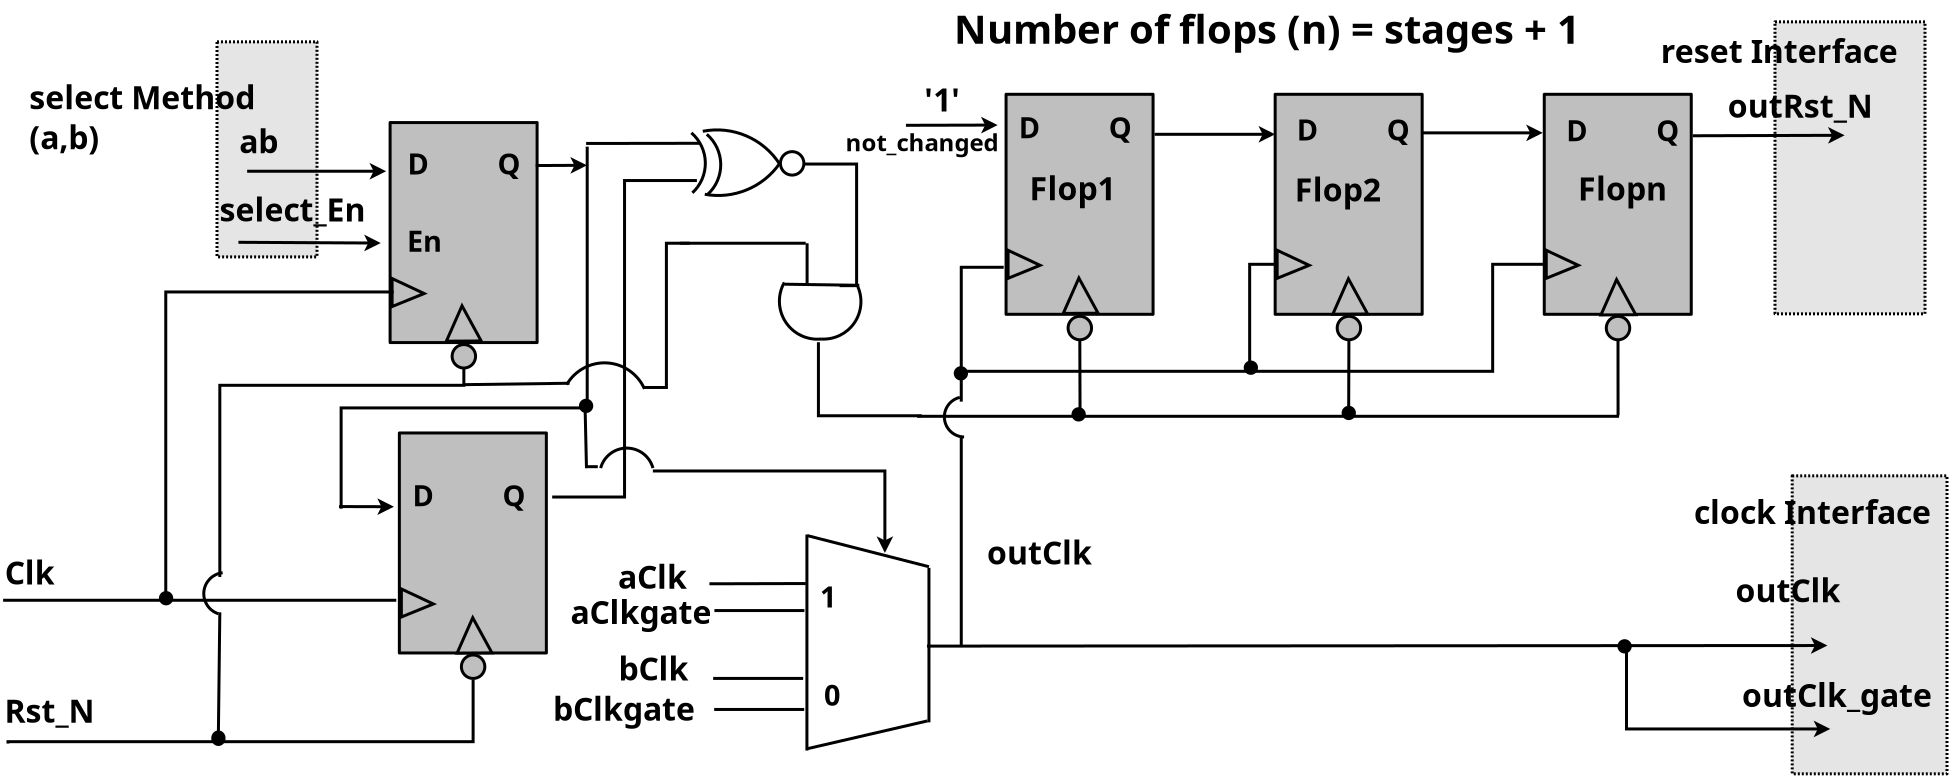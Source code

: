 <?xml version="1.0" encoding="UTF-8"?>
<dia:diagram xmlns:dia="http://www.lysator.liu.se/~alla/dia/">
  <dia:layer name="Background" visible="true">
    <dia:object type="Standard - Box" version="0" id="O0">
      <dia:attribute name="obj_pos">
        <dia:point val="-33.853,2.825"/>
      </dia:attribute>
      <dia:attribute name="obj_bb">
        <dia:rectangle val="-33.928,2.75;-28.778,13.655"/>
      </dia:attribute>
      <dia:attribute name="elem_corner">
        <dia:point val="-33.853,2.825"/>
      </dia:attribute>
      <dia:attribute name="elem_width">
        <dia:real val="5.0"/>
      </dia:attribute>
      <dia:attribute name="elem_height">
        <dia:real val="10.755"/>
      </dia:attribute>
      <dia:attribute name="border_width">
        <dia:real val="0.15"/>
      </dia:attribute>
      <dia:attribute name="inner_color">
        <dia:color val="#e5e5e5"/>
      </dia:attribute>
      <dia:attribute name="show_background">
        <dia:boolean val="true"/>
      </dia:attribute>
      <dia:attribute name="line_style">
        <dia:enum val="4"/>
      </dia:attribute>
      <dia:attribute name="corner_radius">
        <dia:real val="1.175e-39"/>
      </dia:attribute>
    </dia:object>
    <dia:object type="Standard - Box" version="0" id="O1">
      <dia:attribute name="obj_pos">
        <dia:point val="44.907,24.525"/>
      </dia:attribute>
      <dia:attribute name="obj_bb">
        <dia:rectangle val="44.832,24.45;52.722,39.5"/>
      </dia:attribute>
      <dia:attribute name="elem_corner">
        <dia:point val="44.907,24.525"/>
      </dia:attribute>
      <dia:attribute name="elem_width">
        <dia:real val="7.74"/>
      </dia:attribute>
      <dia:attribute name="elem_height">
        <dia:real val="14.9"/>
      </dia:attribute>
      <dia:attribute name="border_width">
        <dia:real val="0.15"/>
      </dia:attribute>
      <dia:attribute name="inner_color">
        <dia:color val="#e5e5e5"/>
      </dia:attribute>
      <dia:attribute name="show_background">
        <dia:boolean val="true"/>
      </dia:attribute>
      <dia:attribute name="line_style">
        <dia:enum val="4"/>
      </dia:attribute>
      <dia:attribute name="corner_radius">
        <dia:real val="1.175e-39"/>
      </dia:attribute>
    </dia:object>
    <dia:object type="Standard - Box" version="0" id="O2">
      <dia:attribute name="obj_pos">
        <dia:point val="44.047,1.825"/>
      </dia:attribute>
      <dia:attribute name="obj_bb">
        <dia:rectangle val="43.972,1.75;51.622,16.5"/>
      </dia:attribute>
      <dia:attribute name="elem_corner">
        <dia:point val="44.047,1.825"/>
      </dia:attribute>
      <dia:attribute name="elem_width">
        <dia:real val="7.5"/>
      </dia:attribute>
      <dia:attribute name="elem_height">
        <dia:real val="14.6"/>
      </dia:attribute>
      <dia:attribute name="border_width">
        <dia:real val="0.15"/>
      </dia:attribute>
      <dia:attribute name="inner_color">
        <dia:color val="#e5e5e5"/>
      </dia:attribute>
      <dia:attribute name="show_background">
        <dia:boolean val="true"/>
      </dia:attribute>
      <dia:attribute name="line_style">
        <dia:enum val="4"/>
      </dia:attribute>
      <dia:attribute name="corner_radius">
        <dia:real val="1.175e-39"/>
      </dia:attribute>
    </dia:object>
    <dia:object type="Standard - Text" version="1" id="O3">
      <dia:attribute name="obj_pos">
        <dia:point val="41.679,6.628"/>
      </dia:attribute>
      <dia:attribute name="obj_bb">
        <dia:rectangle val="41.679,5.228;49.029,7.578"/>
      </dia:attribute>
      <dia:attribute name="text">
        <dia:composite type="text">
          <dia:attribute name="string">
            <dia:string>#outRst_N#</dia:string>
          </dia:attribute>
          <dia:attribute name="font">
            <dia:font family="sans" style="80" name="Helvetica-Bold"/>
          </dia:attribute>
          <dia:attribute name="height">
            <dia:real val="2"/>
          </dia:attribute>
          <dia:attribute name="pos">
            <dia:point val="41.679,6.628"/>
          </dia:attribute>
          <dia:attribute name="color">
            <dia:color val="#000000"/>
          </dia:attribute>
          <dia:attribute name="alignment">
            <dia:enum val="0"/>
          </dia:attribute>
        </dia:composite>
      </dia:attribute>
      <dia:attribute name="valign">
        <dia:enum val="3"/>
      </dia:attribute>
    </dia:object>
    <dia:object type="Standard - Text" version="1" id="O4">
      <dia:attribute name="obj_pos">
        <dia:point val="4.649,28.959"/>
      </dia:attribute>
      <dia:attribute name="obj_bb">
        <dia:rectangle val="4.649,27.559;9.899,29.909"/>
      </dia:attribute>
      <dia:attribute name="text">
        <dia:composite type="text">
          <dia:attribute name="string">
            <dia:string>#outClk#</dia:string>
          </dia:attribute>
          <dia:attribute name="font">
            <dia:font family="sans" style="80" name="Helvetica-Bold"/>
          </dia:attribute>
          <dia:attribute name="height">
            <dia:real val="2"/>
          </dia:attribute>
          <dia:attribute name="pos">
            <dia:point val="4.649,28.959"/>
          </dia:attribute>
          <dia:attribute name="color">
            <dia:color val="#000000"/>
          </dia:attribute>
          <dia:attribute name="alignment">
            <dia:enum val="0"/>
          </dia:attribute>
        </dia:composite>
      </dia:attribute>
      <dia:attribute name="valign">
        <dia:enum val="3"/>
      </dia:attribute>
    </dia:object>
    <dia:object type="Standard - Box" version="0" id="O5">
      <dia:attribute name="obj_pos">
        <dia:point val="5.6,5.45"/>
      </dia:attribute>
      <dia:attribute name="obj_bb">
        <dia:rectangle val="5.525,5.375;13.025,16.525"/>
      </dia:attribute>
      <dia:attribute name="elem_corner">
        <dia:point val="5.6,5.45"/>
      </dia:attribute>
      <dia:attribute name="elem_width">
        <dia:real val="7.35"/>
      </dia:attribute>
      <dia:attribute name="elem_height">
        <dia:real val="11.0"/>
      </dia:attribute>
      <dia:attribute name="border_width">
        <dia:real val="0.15"/>
      </dia:attribute>
      <dia:attribute name="inner_color">
        <dia:color val="#bfbfbf"/>
      </dia:attribute>
      <dia:attribute name="show_background">
        <dia:boolean val="true"/>
      </dia:attribute>
      <dia:attribute name="corner_radius">
        <dia:real val="1.175e-39"/>
      </dia:attribute>
    </dia:object>
    <dia:object type="Standard - Polygon" version="0" id="O6">
      <dia:attribute name="obj_pos">
        <dia:point val="5.7,13.25"/>
      </dia:attribute>
      <dia:attribute name="obj_bb">
        <dia:rectangle val="5.625,13.132;7.487,14.761"/>
      </dia:attribute>
      <dia:attribute name="poly_points">
        <dia:point val="5.7,13.25"/>
        <dia:point val="7.3,14"/>
        <dia:point val="5.7,14.65"/>
      </dia:attribute>
      <dia:attribute name="line_width">
        <dia:real val="0.15"/>
      </dia:attribute>
      <dia:attribute name="inner_color">
        <dia:color val="#bfbfbf"/>
      </dia:attribute>
      <dia:attribute name="show_background">
        <dia:boolean val="true"/>
      </dia:attribute>
    </dia:object>
    <dia:object type="Geometric - Perfect Circle" version="0" id="O7">
      <dia:attribute name="obj_pos">
        <dia:point val="8.7,16.55"/>
      </dia:attribute>
      <dia:attribute name="obj_bb">
        <dia:rectangle val="8.625,16.475;9.95,17.8"/>
      </dia:attribute>
      <dia:attribute name="elem_corner">
        <dia:point val="8.7,16.55"/>
      </dia:attribute>
      <dia:attribute name="elem_width">
        <dia:real val="1.175"/>
      </dia:attribute>
      <dia:attribute name="elem_height">
        <dia:real val="1.175"/>
      </dia:attribute>
      <dia:attribute name="line_width">
        <dia:real val="0.15"/>
      </dia:attribute>
      <dia:attribute name="line_colour">
        <dia:color val="#000000"/>
      </dia:attribute>
      <dia:attribute name="fill_colour">
        <dia:color val="#bfbfbf"/>
      </dia:attribute>
      <dia:attribute name="show_background">
        <dia:boolean val="true"/>
      </dia:attribute>
      <dia:attribute name="line_style">
        <dia:enum val="0"/>
        <dia:real val="1"/>
      </dia:attribute>
      <dia:attribute name="flip_horizontal">
        <dia:boolean val="false"/>
      </dia:attribute>
      <dia:attribute name="flip_vertical">
        <dia:boolean val="false"/>
      </dia:attribute>
    </dia:object>
    <dia:object type="Standard - Box" version="0" id="O8">
      <dia:attribute name="obj_pos">
        <dia:point val="19.055,5.45"/>
      </dia:attribute>
      <dia:attribute name="obj_bb">
        <dia:rectangle val="18.98,5.375;26.48,16.525"/>
      </dia:attribute>
      <dia:attribute name="elem_corner">
        <dia:point val="19.055,5.45"/>
      </dia:attribute>
      <dia:attribute name="elem_width">
        <dia:real val="7.35"/>
      </dia:attribute>
      <dia:attribute name="elem_height">
        <dia:real val="11.0"/>
      </dia:attribute>
      <dia:attribute name="border_width">
        <dia:real val="0.15"/>
      </dia:attribute>
      <dia:attribute name="inner_color">
        <dia:color val="#bfbfbf"/>
      </dia:attribute>
      <dia:attribute name="show_background">
        <dia:boolean val="true"/>
      </dia:attribute>
      <dia:attribute name="corner_radius">
        <dia:real val="1.175e-39"/>
      </dia:attribute>
    </dia:object>
    <dia:object type="Standard - Polygon" version="0" id="O9">
      <dia:attribute name="obj_pos">
        <dia:point val="19.155,13.25"/>
      </dia:attribute>
      <dia:attribute name="obj_bb">
        <dia:rectangle val="19.08,13.132;20.942,14.761"/>
      </dia:attribute>
      <dia:attribute name="poly_points">
        <dia:point val="19.155,13.25"/>
        <dia:point val="20.755,14"/>
        <dia:point val="19.155,14.65"/>
      </dia:attribute>
      <dia:attribute name="line_width">
        <dia:real val="0.15"/>
      </dia:attribute>
      <dia:attribute name="inner_color">
        <dia:color val="#bfbfbf"/>
      </dia:attribute>
      <dia:attribute name="show_background">
        <dia:boolean val="true"/>
      </dia:attribute>
    </dia:object>
    <dia:object type="Geometric - Perfect Circle" version="0" id="O10">
      <dia:attribute name="obj_pos">
        <dia:point val="22.155,16.55"/>
      </dia:attribute>
      <dia:attribute name="obj_bb">
        <dia:rectangle val="22.08,16.475;23.405,17.8"/>
      </dia:attribute>
      <dia:attribute name="elem_corner">
        <dia:point val="22.155,16.55"/>
      </dia:attribute>
      <dia:attribute name="elem_width">
        <dia:real val="1.175"/>
      </dia:attribute>
      <dia:attribute name="elem_height">
        <dia:real val="1.175"/>
      </dia:attribute>
      <dia:attribute name="line_width">
        <dia:real val="0.15"/>
      </dia:attribute>
      <dia:attribute name="line_colour">
        <dia:color val="#000000"/>
      </dia:attribute>
      <dia:attribute name="fill_colour">
        <dia:color val="#bfbfbf"/>
      </dia:attribute>
      <dia:attribute name="show_background">
        <dia:boolean val="true"/>
      </dia:attribute>
      <dia:attribute name="line_style">
        <dia:enum val="0"/>
        <dia:real val="1"/>
      </dia:attribute>
      <dia:attribute name="flip_horizontal">
        <dia:boolean val="false"/>
      </dia:attribute>
      <dia:attribute name="flip_vertical">
        <dia:boolean val="false"/>
      </dia:attribute>
    </dia:object>
    <dia:object type="Standard - Line" version="0" id="O11">
      <dia:attribute name="obj_pos">
        <dia:point val="13.025,7.45"/>
      </dia:attribute>
      <dia:attribute name="obj_bb">
        <dia:rectangle val="12.95,6.95;19.13,7.95"/>
      </dia:attribute>
      <dia:attribute name="conn_endpoints">
        <dia:point val="13.025,7.45"/>
        <dia:point val="19.055,7.45"/>
      </dia:attribute>
      <dia:attribute name="numcp">
        <dia:int val="1"/>
      </dia:attribute>
      <dia:attribute name="line_width">
        <dia:real val="0.15"/>
      </dia:attribute>
      <dia:attribute name="end_arrow">
        <dia:enum val="22"/>
      </dia:attribute>
      <dia:attribute name="end_arrow_length">
        <dia:real val="0.5"/>
      </dia:attribute>
      <dia:attribute name="end_arrow_width">
        <dia:real val="0.5"/>
      </dia:attribute>
    </dia:object>
    <dia:object type="Standard - Line" version="0" id="O12">
      <dia:attribute name="obj_pos">
        <dia:point val="26.405,7.378"/>
      </dia:attribute>
      <dia:attribute name="obj_bb">
        <dia:rectangle val="26.33,6.878;32.51,7.878"/>
      </dia:attribute>
      <dia:attribute name="conn_endpoints">
        <dia:point val="26.405,7.378"/>
        <dia:point val="32.435,7.378"/>
      </dia:attribute>
      <dia:attribute name="numcp">
        <dia:int val="1"/>
      </dia:attribute>
      <dia:attribute name="line_width">
        <dia:real val="0.15"/>
      </dia:attribute>
      <dia:attribute name="end_arrow">
        <dia:enum val="22"/>
      </dia:attribute>
      <dia:attribute name="end_arrow_length">
        <dia:real val="0.5"/>
      </dia:attribute>
      <dia:attribute name="end_arrow_width">
        <dia:real val="0.5"/>
      </dia:attribute>
    </dia:object>
    <dia:group>
      <dia:object type="Standard - Line" version="0" id="O13">
        <dia:attribute name="obj_pos">
          <dia:point val="1.15,21.55"/>
        </dia:attribute>
        <dia:attribute name="obj_bb">
          <dia:rectangle val="1.075,21.475;36.325,21.625"/>
        </dia:attribute>
        <dia:attribute name="conn_endpoints">
          <dia:point val="1.15,21.55"/>
          <dia:point val="36.25,21.55"/>
        </dia:attribute>
        <dia:attribute name="numcp">
          <dia:int val="1"/>
        </dia:attribute>
        <dia:attribute name="line_width">
          <dia:real val="0.15"/>
        </dia:attribute>
      </dia:object>
      <dia:object type="Standard - Line" version="0" id="O14">
        <dia:attribute name="obj_pos">
          <dia:point val="36.2,21.5"/>
        </dia:attribute>
        <dia:attribute name="obj_bb">
          <dia:rectangle val="36.123,17.65;36.275,21.575"/>
        </dia:attribute>
        <dia:attribute name="conn_endpoints">
          <dia:point val="36.2,21.5"/>
          <dia:point val="36.197,17.725"/>
        </dia:attribute>
        <dia:attribute name="numcp">
          <dia:int val="1"/>
        </dia:attribute>
        <dia:attribute name="line_width">
          <dia:real val="0.15"/>
        </dia:attribute>
      </dia:object>
      <dia:object type="Standard - Line" version="0" id="O15">
        <dia:attribute name="obj_pos">
          <dia:point val="22.73,21.527"/>
        </dia:attribute>
        <dia:attribute name="obj_bb">
          <dia:rectangle val="22.655,17.65;22.818,21.603"/>
        </dia:attribute>
        <dia:attribute name="conn_endpoints">
          <dia:point val="22.73,21.527"/>
          <dia:point val="22.742,17.725"/>
        </dia:attribute>
        <dia:attribute name="numcp">
          <dia:int val="1"/>
        </dia:attribute>
        <dia:attribute name="line_width">
          <dia:real val="0.15"/>
        </dia:attribute>
      </dia:object>
      <dia:object type="Standard - Line" version="0" id="O16">
        <dia:attribute name="obj_pos">
          <dia:point val="9.3,21.5"/>
        </dia:attribute>
        <dia:attribute name="obj_bb">
          <dia:rectangle val="9.212,17.65;9.375,21.575"/>
        </dia:attribute>
        <dia:attribute name="conn_endpoints">
          <dia:point val="9.3,21.5"/>
          <dia:point val="9.287,17.725"/>
        </dia:attribute>
        <dia:attribute name="numcp">
          <dia:int val="1"/>
        </dia:attribute>
        <dia:attribute name="line_width">
          <dia:real val="0.15"/>
        </dia:attribute>
      </dia:object>
    </dia:group>
    <dia:object type="Standard - ZigZagLine" version="1" id="O17">
      <dia:attribute name="obj_pos">
        <dia:point val="19.155,13.95"/>
      </dia:attribute>
      <dia:attribute name="obj_bb">
        <dia:rectangle val="3.355,13.875;19.23,19.375"/>
      </dia:attribute>
      <dia:attribute name="orth_points">
        <dia:point val="19.155,13.95"/>
        <dia:point val="17.78,13.95"/>
        <dia:point val="17.78,19.3"/>
        <dia:point val="3.43,19.3"/>
      </dia:attribute>
      <dia:attribute name="orth_orient">
        <dia:enum val="0"/>
        <dia:enum val="1"/>
        <dia:enum val="0"/>
      </dia:attribute>
      <dia:attribute name="autorouting">
        <dia:boolean val="false"/>
      </dia:attribute>
      <dia:attribute name="line_width">
        <dia:real val="0.15"/>
      </dia:attribute>
      <dia:connections>
        <dia:connection handle="0" to="O9" connection="5"/>
      </dia:connections>
    </dia:object>
    <dia:object type="Standard - ZigZagLine" version="1" id="O18">
      <dia:attribute name="obj_pos">
        <dia:point val="32.61,13.95"/>
      </dia:attribute>
      <dia:attribute name="obj_bb">
        <dia:rectangle val="17.755,13.875;32.685,19.375"/>
      </dia:attribute>
      <dia:attribute name="orth_points">
        <dia:point val="32.61,13.95"/>
        <dia:point val="29.93,13.95"/>
        <dia:point val="29.93,19.3"/>
        <dia:point val="17.83,19.3"/>
      </dia:attribute>
      <dia:attribute name="orth_orient">
        <dia:enum val="0"/>
        <dia:enum val="1"/>
        <dia:enum val="0"/>
      </dia:attribute>
      <dia:attribute name="autorouting">
        <dia:boolean val="false"/>
      </dia:attribute>
      <dia:attribute name="line_width">
        <dia:real val="0.15"/>
      </dia:attribute>
      <dia:connections>
        <dia:connection handle="0" to="O26" connection="5"/>
      </dia:connections>
    </dia:object>
    <dia:object type="Standard - Line" version="0" id="O19">
      <dia:attribute name="obj_pos">
        <dia:point val="39.934,7.523"/>
      </dia:attribute>
      <dia:attribute name="obj_bb">
        <dia:rectangle val="39.859,7.0;47.606,8.0"/>
      </dia:attribute>
      <dia:attribute name="conn_endpoints">
        <dia:point val="39.934,7.523"/>
        <dia:point val="47.53,7.5"/>
      </dia:attribute>
      <dia:attribute name="numcp">
        <dia:int val="1"/>
      </dia:attribute>
      <dia:attribute name="line_width">
        <dia:real val="0.15"/>
      </dia:attribute>
      <dia:attribute name="end_arrow">
        <dia:enum val="22"/>
      </dia:attribute>
      <dia:attribute name="end_arrow_length">
        <dia:real val="0.5"/>
      </dia:attribute>
      <dia:attribute name="end_arrow_width">
        <dia:real val="0.5"/>
      </dia:attribute>
    </dia:object>
    <dia:object type="Standard - Text" version="1" id="O20">
      <dia:attribute name="obj_pos">
        <dia:point val="6.83,24.25"/>
      </dia:attribute>
      <dia:attribute name="obj_bb">
        <dia:rectangle val="6.83,23.7;6.83,24.65"/>
      </dia:attribute>
      <dia:attribute name="text">
        <dia:composite type="text">
          <dia:attribute name="string">
            <dia:string>##</dia:string>
          </dia:attribute>
          <dia:attribute name="font">
            <dia:font family="sans" style="0" name="Helvetica"/>
          </dia:attribute>
          <dia:attribute name="height">
            <dia:real val="0.8"/>
          </dia:attribute>
          <dia:attribute name="pos">
            <dia:point val="6.83,24.25"/>
          </dia:attribute>
          <dia:attribute name="color">
            <dia:color val="#000000"/>
          </dia:attribute>
          <dia:attribute name="alignment">
            <dia:enum val="0"/>
          </dia:attribute>
        </dia:composite>
      </dia:attribute>
      <dia:attribute name="valign">
        <dia:enum val="3"/>
      </dia:attribute>
    </dia:object>
    <dia:group>
      <dia:object type="Standard - Arc" version="0" id="O21">
        <dia:attribute name="obj_pos">
          <dia:point val="-9.464,10.449"/>
        </dia:attribute>
        <dia:attribute name="obj_bb">
          <dia:rectangle val="-9.562,8.801;-5.616,10.585"/>
        </dia:attribute>
        <dia:attribute name="conn_endpoints">
          <dia:point val="-9.464,10.449"/>
          <dia:point val="-5.714,8.899"/>
        </dia:attribute>
        <dia:attribute name="curve_distance">
          <dia:real val="0.597"/>
        </dia:attribute>
        <dia:attribute name="line_width">
          <dia:real val="0.15"/>
        </dia:attribute>
      </dia:object>
      <dia:object type="Standard - Arc" version="0" id="O22">
        <dia:attribute name="obj_pos">
          <dia:point val="-9.564,7.299"/>
        </dia:attribute>
        <dia:attribute name="obj_bb">
          <dia:rectangle val="-9.663,7.155;-5.616,9.048"/>
        </dia:attribute>
        <dia:attribute name="conn_endpoints">
          <dia:point val="-9.564,7.299"/>
          <dia:point val="-5.714,8.949"/>
        </dia:attribute>
        <dia:attribute name="curve_distance">
          <dia:real val="-0.645"/>
        </dia:attribute>
        <dia:attribute name="line_width">
          <dia:real val="0.15"/>
        </dia:attribute>
      </dia:object>
      <dia:object type="Standard - Arc" version="0" id="O23">
        <dia:attribute name="obj_pos">
          <dia:point val="-9.364,7.449"/>
        </dia:attribute>
        <dia:attribute name="obj_bb">
          <dia:rectangle val="-9.44,7.373;-8.591,10.525"/>
        </dia:attribute>
        <dia:attribute name="conn_endpoints">
          <dia:point val="-9.364,7.449"/>
          <dia:point val="-9.314,10.449"/>
        </dia:attribute>
        <dia:attribute name="curve_distance">
          <dia:real val="-0.673"/>
        </dia:attribute>
        <dia:attribute name="line_width">
          <dia:real val="0.15"/>
        </dia:attribute>
      </dia:object>
      <dia:object type="Standard - Arc" version="0" id="O24">
        <dia:attribute name="obj_pos">
          <dia:point val="-10.134,7.377"/>
        </dia:attribute>
        <dia:attribute name="obj_bb">
          <dia:rectangle val="-10.21,7.3;-9.361,10.453"/>
        </dia:attribute>
        <dia:attribute name="conn_endpoints">
          <dia:point val="-10.134,7.377"/>
          <dia:point val="-10.084,10.377"/>
        </dia:attribute>
        <dia:attribute name="curve_distance">
          <dia:real val="-0.673"/>
        </dia:attribute>
        <dia:attribute name="line_width">
          <dia:real val="0.15"/>
        </dia:attribute>
      </dia:object>
    </dia:group>
    <dia:group>
      <dia:object type="Standard - Box" version="0" id="O25">
        <dia:attribute name="obj_pos">
          <dia:point val="32.51,5.45"/>
        </dia:attribute>
        <dia:attribute name="obj_bb">
          <dia:rectangle val="32.435,5.375;39.935,16.525"/>
        </dia:attribute>
        <dia:attribute name="elem_corner">
          <dia:point val="32.51,5.45"/>
        </dia:attribute>
        <dia:attribute name="elem_width">
          <dia:real val="7.35"/>
        </dia:attribute>
        <dia:attribute name="elem_height">
          <dia:real val="11.0"/>
        </dia:attribute>
        <dia:attribute name="border_width">
          <dia:real val="0.15"/>
        </dia:attribute>
        <dia:attribute name="inner_color">
          <dia:color val="#bfbfbf"/>
        </dia:attribute>
        <dia:attribute name="show_background">
          <dia:boolean val="true"/>
        </dia:attribute>
        <dia:attribute name="corner_radius">
          <dia:real val="1.175e-39"/>
        </dia:attribute>
      </dia:object>
      <dia:object type="Standard - Polygon" version="0" id="O26">
        <dia:attribute name="obj_pos">
          <dia:point val="32.61,13.25"/>
        </dia:attribute>
        <dia:attribute name="obj_bb">
          <dia:rectangle val="32.535,13.132;34.397,14.761"/>
        </dia:attribute>
        <dia:attribute name="poly_points">
          <dia:point val="32.61,13.25"/>
          <dia:point val="34.21,14"/>
          <dia:point val="32.61,14.65"/>
        </dia:attribute>
        <dia:attribute name="line_width">
          <dia:real val="0.15"/>
        </dia:attribute>
        <dia:attribute name="inner_color">
          <dia:color val="#bfbfbf"/>
        </dia:attribute>
        <dia:attribute name="show_background">
          <dia:boolean val="true"/>
        </dia:attribute>
      </dia:object>
      <dia:object type="Geometric - Perfect Circle" version="0" id="O27">
        <dia:attribute name="obj_pos">
          <dia:point val="35.61,16.55"/>
        </dia:attribute>
        <dia:attribute name="obj_bb">
          <dia:rectangle val="35.535,16.475;36.86,17.8"/>
        </dia:attribute>
        <dia:attribute name="elem_corner">
          <dia:point val="35.61,16.55"/>
        </dia:attribute>
        <dia:attribute name="elem_width">
          <dia:real val="1.175"/>
        </dia:attribute>
        <dia:attribute name="elem_height">
          <dia:real val="1.175"/>
        </dia:attribute>
        <dia:attribute name="line_width">
          <dia:real val="0.15"/>
        </dia:attribute>
        <dia:attribute name="line_colour">
          <dia:color val="#000000"/>
        </dia:attribute>
        <dia:attribute name="fill_colour">
          <dia:color val="#bfbfbf"/>
        </dia:attribute>
        <dia:attribute name="show_background">
          <dia:boolean val="true"/>
        </dia:attribute>
        <dia:attribute name="line_style">
          <dia:enum val="0"/>
          <dia:real val="1"/>
        </dia:attribute>
        <dia:attribute name="flip_horizontal">
          <dia:boolean val="false"/>
        </dia:attribute>
        <dia:attribute name="flip_vertical">
          <dia:boolean val="false"/>
        </dia:attribute>
      </dia:object>
    </dia:group>
    <dia:group>
      <dia:object type="Standard - Box" version="0" id="O28">
        <dia:attribute name="obj_pos">
          <dia:point val="-25.198,6.862"/>
        </dia:attribute>
        <dia:attribute name="obj_bb">
          <dia:rectangle val="-25.273,6.787;-17.773,17.937"/>
        </dia:attribute>
        <dia:attribute name="elem_corner">
          <dia:point val="-25.198,6.862"/>
        </dia:attribute>
        <dia:attribute name="elem_width">
          <dia:real val="7.35"/>
        </dia:attribute>
        <dia:attribute name="elem_height">
          <dia:real val="11.0"/>
        </dia:attribute>
        <dia:attribute name="border_width">
          <dia:real val="0.15"/>
        </dia:attribute>
        <dia:attribute name="inner_color">
          <dia:color val="#bfbfbf"/>
        </dia:attribute>
        <dia:attribute name="show_background">
          <dia:boolean val="true"/>
        </dia:attribute>
        <dia:attribute name="corner_radius">
          <dia:real val="1.175e-39"/>
        </dia:attribute>
      </dia:object>
      <dia:object type="Standard - Polygon" version="0" id="O29">
        <dia:attribute name="obj_pos">
          <dia:point val="-25.098,14.662"/>
        </dia:attribute>
        <dia:attribute name="obj_bb">
          <dia:rectangle val="-25.173,14.544;-23.311,16.174"/>
        </dia:attribute>
        <dia:attribute name="poly_points">
          <dia:point val="-25.098,14.662"/>
          <dia:point val="-23.498,15.412"/>
          <dia:point val="-25.098,16.062"/>
        </dia:attribute>
        <dia:attribute name="line_width">
          <dia:real val="0.15"/>
        </dia:attribute>
        <dia:attribute name="inner_color">
          <dia:color val="#bfbfbf"/>
        </dia:attribute>
        <dia:attribute name="show_background">
          <dia:boolean val="true"/>
        </dia:attribute>
      </dia:object>
      <dia:object type="Geometric - Perfect Circle" version="0" id="O30">
        <dia:attribute name="obj_pos">
          <dia:point val="-22.098,17.962"/>
        </dia:attribute>
        <dia:attribute name="obj_bb">
          <dia:rectangle val="-22.173,17.887;-20.848,19.212"/>
        </dia:attribute>
        <dia:attribute name="elem_corner">
          <dia:point val="-22.098,17.962"/>
        </dia:attribute>
        <dia:attribute name="elem_width">
          <dia:real val="1.175"/>
        </dia:attribute>
        <dia:attribute name="elem_height">
          <dia:real val="1.175"/>
        </dia:attribute>
        <dia:attribute name="line_width">
          <dia:real val="0.15"/>
        </dia:attribute>
        <dia:attribute name="line_colour">
          <dia:color val="#000000"/>
        </dia:attribute>
        <dia:attribute name="fill_colour">
          <dia:color val="#bfbfbf"/>
        </dia:attribute>
        <dia:attribute name="show_background">
          <dia:boolean val="true"/>
        </dia:attribute>
        <dia:attribute name="line_style">
          <dia:enum val="0"/>
          <dia:real val="1"/>
        </dia:attribute>
        <dia:attribute name="flip_horizontal">
          <dia:boolean val="false"/>
        </dia:attribute>
        <dia:attribute name="flip_vertical">
          <dia:boolean val="false"/>
        </dia:attribute>
      </dia:object>
    </dia:group>
    <dia:group>
      <dia:object type="Standard - Box" version="0" id="O31">
        <dia:attribute name="obj_pos">
          <dia:point val="-24.735,22.384"/>
        </dia:attribute>
        <dia:attribute name="obj_bb">
          <dia:rectangle val="-24.81,22.309;-17.31,33.459"/>
        </dia:attribute>
        <dia:attribute name="elem_corner">
          <dia:point val="-24.735,22.384"/>
        </dia:attribute>
        <dia:attribute name="elem_width">
          <dia:real val="7.35"/>
        </dia:attribute>
        <dia:attribute name="elem_height">
          <dia:real val="11.0"/>
        </dia:attribute>
        <dia:attribute name="border_width">
          <dia:real val="0.15"/>
        </dia:attribute>
        <dia:attribute name="inner_color">
          <dia:color val="#bfbfbf"/>
        </dia:attribute>
        <dia:attribute name="show_background">
          <dia:boolean val="true"/>
        </dia:attribute>
        <dia:attribute name="corner_radius">
          <dia:real val="1.175e-39"/>
        </dia:attribute>
      </dia:object>
      <dia:object type="Standard - Polygon" version="0" id="O32">
        <dia:attribute name="obj_pos">
          <dia:point val="-24.635,30.184"/>
        </dia:attribute>
        <dia:attribute name="obj_bb">
          <dia:rectangle val="-24.71,30.066;-22.848,31.696"/>
        </dia:attribute>
        <dia:attribute name="poly_points">
          <dia:point val="-24.635,30.184"/>
          <dia:point val="-23.035,30.934"/>
          <dia:point val="-24.635,31.584"/>
        </dia:attribute>
        <dia:attribute name="line_width">
          <dia:real val="0.15"/>
        </dia:attribute>
        <dia:attribute name="inner_color">
          <dia:color val="#bfbfbf"/>
        </dia:attribute>
        <dia:attribute name="show_background">
          <dia:boolean val="true"/>
        </dia:attribute>
      </dia:object>
      <dia:object type="Geometric - Perfect Circle" version="0" id="O33">
        <dia:attribute name="obj_pos">
          <dia:point val="-21.635,33.484"/>
        </dia:attribute>
        <dia:attribute name="obj_bb">
          <dia:rectangle val="-21.71,33.409;-20.385,34.734"/>
        </dia:attribute>
        <dia:attribute name="elem_corner">
          <dia:point val="-21.635,33.484"/>
        </dia:attribute>
        <dia:attribute name="elem_width">
          <dia:real val="1.175"/>
        </dia:attribute>
        <dia:attribute name="elem_height">
          <dia:real val="1.175"/>
        </dia:attribute>
        <dia:attribute name="line_width">
          <dia:real val="0.15"/>
        </dia:attribute>
        <dia:attribute name="line_colour">
          <dia:color val="#000000"/>
        </dia:attribute>
        <dia:attribute name="fill_colour">
          <dia:color val="#bfbfbf"/>
        </dia:attribute>
        <dia:attribute name="show_background">
          <dia:boolean val="true"/>
        </dia:attribute>
        <dia:attribute name="line_style">
          <dia:enum val="0"/>
          <dia:real val="1"/>
        </dia:attribute>
        <dia:attribute name="flip_horizontal">
          <dia:boolean val="false"/>
        </dia:attribute>
        <dia:attribute name="flip_vertical">
          <dia:boolean val="false"/>
        </dia:attribute>
      </dia:object>
    </dia:group>
    <dia:object type="Standard - Line" version="0" id="O34">
      <dia:attribute name="obj_pos">
        <dia:point val="-15.397,7.908"/>
      </dia:attribute>
      <dia:attribute name="obj_bb">
        <dia:rectangle val="-15.472,7.825;-9.678,7.983"/>
      </dia:attribute>
      <dia:attribute name="conn_endpoints">
        <dia:point val="-15.397,7.908"/>
        <dia:point val="-9.753,7.9"/>
      </dia:attribute>
      <dia:attribute name="numcp">
        <dia:int val="1"/>
      </dia:attribute>
      <dia:attribute name="line_width">
        <dia:real val="0.15"/>
      </dia:attribute>
    </dia:object>
    <dia:object type="Standard - ZigZagLine" version="1" id="O35">
      <dia:attribute name="obj_pos">
        <dia:point val="-17.094,25.586"/>
      </dia:attribute>
      <dia:attribute name="obj_bb">
        <dia:rectangle val="-17.169,9.688;-9.783,25.661"/>
      </dia:attribute>
      <dia:attribute name="orth_points">
        <dia:point val="-17.094,25.586"/>
        <dia:point val="-13.476,25.586"/>
        <dia:point val="-13.476,9.762"/>
        <dia:point val="-9.858,9.762"/>
      </dia:attribute>
      <dia:attribute name="orth_orient">
        <dia:enum val="0"/>
        <dia:enum val="1"/>
        <dia:enum val="0"/>
      </dia:attribute>
      <dia:attribute name="autorouting">
        <dia:boolean val="true"/>
      </dia:attribute>
      <dia:attribute name="line_width">
        <dia:real val="0.15"/>
      </dia:attribute>
    </dia:object>
    <dia:object type="Standard - ZigZagLine" version="1" id="O36">
      <dia:attribute name="obj_pos">
        <dia:point val="-15.343,8.067"/>
      </dia:attribute>
      <dia:attribute name="obj_bb">
        <dia:rectangle val="-27.722,7.992;-15.268,26.244"/>
      </dia:attribute>
      <dia:attribute name="orth_points">
        <dia:point val="-15.343,8.067"/>
        <dia:point val="-15.343,21.131"/>
        <dia:point val="-27.647,21.131"/>
        <dia:point val="-27.647,26.169"/>
      </dia:attribute>
      <dia:attribute name="orth_orient">
        <dia:enum val="1"/>
        <dia:enum val="0"/>
        <dia:enum val="1"/>
      </dia:attribute>
      <dia:attribute name="autorouting">
        <dia:boolean val="false"/>
      </dia:attribute>
      <dia:attribute name="line_width">
        <dia:real val="0.15"/>
      </dia:attribute>
    </dia:object>
    <dia:object type="Standard - Line" version="0" id="O37">
      <dia:attribute name="obj_pos">
        <dia:point val="-27.748,26.063"/>
      </dia:attribute>
      <dia:attribute name="obj_bb">
        <dia:rectangle val="-27.823,25.571;-24.928,26.571"/>
      </dia:attribute>
      <dia:attribute name="conn_endpoints">
        <dia:point val="-27.748,26.063"/>
        <dia:point val="-25.005,26.071"/>
      </dia:attribute>
      <dia:attribute name="numcp">
        <dia:int val="1"/>
      </dia:attribute>
      <dia:attribute name="line_width">
        <dia:real val="0.15"/>
      </dia:attribute>
      <dia:attribute name="end_arrow">
        <dia:enum val="22"/>
      </dia:attribute>
      <dia:attribute name="end_arrow_length">
        <dia:real val="0.5"/>
      </dia:attribute>
      <dia:attribute name="end_arrow_width">
        <dia:real val="0.5"/>
      </dia:attribute>
    </dia:object>
    <dia:object type="Standard - Line" version="0" id="O38">
      <dia:attribute name="obj_pos">
        <dia:point val="-32.346,9.297"/>
      </dia:attribute>
      <dia:attribute name="obj_bb">
        <dia:rectangle val="-32.421,8.797;-25.321,9.797"/>
      </dia:attribute>
      <dia:attribute name="conn_endpoints">
        <dia:point val="-32.346,9.297"/>
        <dia:point val="-25.396,9.297"/>
      </dia:attribute>
      <dia:attribute name="numcp">
        <dia:int val="1"/>
      </dia:attribute>
      <dia:attribute name="line_width">
        <dia:real val="0.15"/>
      </dia:attribute>
      <dia:attribute name="end_arrow">
        <dia:enum val="22"/>
      </dia:attribute>
      <dia:attribute name="end_arrow_length">
        <dia:real val="0.5"/>
      </dia:attribute>
      <dia:attribute name="end_arrow_width">
        <dia:real val="0.5"/>
      </dia:attribute>
    </dia:object>
    <dia:object type="Standard - Line" version="0" id="O39">
      <dia:attribute name="obj_pos">
        <dia:point val="-32.782,12.85"/>
      </dia:attribute>
      <dia:attribute name="obj_bb">
        <dia:rectangle val="-32.857,12.387;-25.586,13.388"/>
      </dia:attribute>
      <dia:attribute name="conn_endpoints">
        <dia:point val="-32.782,12.85"/>
        <dia:point val="-25.664,12.888"/>
      </dia:attribute>
      <dia:attribute name="numcp">
        <dia:int val="1"/>
      </dia:attribute>
      <dia:attribute name="line_width">
        <dia:real val="0.15"/>
      </dia:attribute>
      <dia:attribute name="end_arrow">
        <dia:enum val="22"/>
      </dia:attribute>
      <dia:attribute name="end_arrow_length">
        <dia:real val="0.5"/>
      </dia:attribute>
      <dia:attribute name="end_arrow_width">
        <dia:real val="0.5"/>
      </dia:attribute>
    </dia:object>
    <dia:object type="Standard - Text" version="1" id="O40">
      <dia:attribute name="obj_pos">
        <dia:point val="-32.746,8.397"/>
      </dia:attribute>
      <dia:attribute name="obj_bb">
        <dia:rectangle val="-32.746,6.954;-30.652,9.435"/>
      </dia:attribute>
      <dia:attribute name="text">
        <dia:composite type="text">
          <dia:attribute name="string">
            <dia:string>#ab#</dia:string>
          </dia:attribute>
          <dia:attribute name="font">
            <dia:font family="sans" style="80" name="Helvetica-Bold"/>
          </dia:attribute>
          <dia:attribute name="height">
            <dia:real val="2"/>
          </dia:attribute>
          <dia:attribute name="pos">
            <dia:point val="-32.746,8.397"/>
          </dia:attribute>
          <dia:attribute name="color">
            <dia:color val="#000000"/>
          </dia:attribute>
          <dia:attribute name="alignment">
            <dia:enum val="0"/>
          </dia:attribute>
        </dia:composite>
      </dia:attribute>
      <dia:attribute name="valign">
        <dia:enum val="3"/>
      </dia:attribute>
    </dia:object>
    <dia:object type="Standard - Text" version="1" id="O41">
      <dia:attribute name="obj_pos">
        <dia:point val="-33.728,11.809"/>
      </dia:attribute>
      <dia:attribute name="obj_bb">
        <dia:rectangle val="-33.728,10.365;-25.984,12.846"/>
      </dia:attribute>
      <dia:attribute name="text">
        <dia:composite type="text">
          <dia:attribute name="string">
            <dia:string>#select_En#</dia:string>
          </dia:attribute>
          <dia:attribute name="font">
            <dia:font family="sans" style="80" name="Helvetica-Bold"/>
          </dia:attribute>
          <dia:attribute name="height">
            <dia:real val="2"/>
          </dia:attribute>
          <dia:attribute name="pos">
            <dia:point val="-33.728,11.809"/>
          </dia:attribute>
          <dia:attribute name="color">
            <dia:color val="#000000"/>
          </dia:attribute>
          <dia:attribute name="alignment">
            <dia:enum val="0"/>
          </dia:attribute>
        </dia:composite>
      </dia:attribute>
      <dia:attribute name="valign">
        <dia:enum val="3"/>
      </dia:attribute>
    </dia:object>
    <dia:object type="Standard - Text" version="1" id="O42">
      <dia:attribute name="obj_pos">
        <dia:point val="-16.175,31.938"/>
      </dia:attribute>
      <dia:attribute name="obj_bb">
        <dia:rectangle val="-16.175,30.538;-8.925,32.888"/>
      </dia:attribute>
      <dia:attribute name="text">
        <dia:composite type="text">
          <dia:attribute name="string">
            <dia:string>#aClkgate#</dia:string>
          </dia:attribute>
          <dia:attribute name="font">
            <dia:font family="sans" style="80" name="Helvetica-Bold"/>
          </dia:attribute>
          <dia:attribute name="height">
            <dia:real val="2"/>
          </dia:attribute>
          <dia:attribute name="pos">
            <dia:point val="-16.175,31.938"/>
          </dia:attribute>
          <dia:attribute name="color">
            <dia:color val="#000000"/>
          </dia:attribute>
          <dia:attribute name="alignment">
            <dia:enum val="0"/>
          </dia:attribute>
        </dia:composite>
      </dia:attribute>
      <dia:attribute name="valign">
        <dia:enum val="3"/>
      </dia:attribute>
    </dia:object>
    <dia:object type="Standard - ZigZagLine" version="1" id="O43">
      <dia:attribute name="obj_pos">
        <dia:point val="-11.985,24.21"/>
      </dia:attribute>
      <dia:attribute name="obj_bb">
        <dia:rectangle val="-12.059,24.136;0.041,28.457"/>
      </dia:attribute>
      <dia:attribute name="orth_points">
        <dia:point val="-11.985,24.21"/>
        <dia:point val="-11.985,24.284"/>
        <dia:point val="-0.459,24.284"/>
        <dia:point val="-0.459,28.382"/>
      </dia:attribute>
      <dia:attribute name="orth_orient">
        <dia:enum val="1"/>
        <dia:enum val="0"/>
        <dia:enum val="1"/>
      </dia:attribute>
      <dia:attribute name="autorouting">
        <dia:boolean val="false"/>
      </dia:attribute>
      <dia:attribute name="line_width">
        <dia:real val="0.15"/>
      </dia:attribute>
      <dia:attribute name="end_arrow">
        <dia:enum val="22"/>
      </dia:attribute>
      <dia:attribute name="end_arrow_length">
        <dia:real val="0.5"/>
      </dia:attribute>
      <dia:attribute name="end_arrow_width">
        <dia:real val="0.5"/>
      </dia:attribute>
    </dia:object>
    <dia:object type="Standard - Text" version="1" id="O44">
      <dia:attribute name="obj_pos">
        <dia:point val="-44.464,29.965"/>
      </dia:attribute>
      <dia:attribute name="obj_bb">
        <dia:rectangle val="-44.464,28.565;-41.964,30.915"/>
      </dia:attribute>
      <dia:attribute name="text">
        <dia:composite type="text">
          <dia:attribute name="string">
            <dia:string>#Clk#</dia:string>
          </dia:attribute>
          <dia:attribute name="font">
            <dia:font family="sans" style="80" name="Helvetica-Bold"/>
          </dia:attribute>
          <dia:attribute name="height">
            <dia:real val="2"/>
          </dia:attribute>
          <dia:attribute name="pos">
            <dia:point val="-44.464,29.965"/>
          </dia:attribute>
          <dia:attribute name="color">
            <dia:color val="#000000"/>
          </dia:attribute>
          <dia:attribute name="alignment">
            <dia:enum val="0"/>
          </dia:attribute>
        </dia:composite>
      </dia:attribute>
      <dia:attribute name="valign">
        <dia:enum val="3"/>
      </dia:attribute>
    </dia:object>
    <dia:object type="Standard - ZigZagLine" version="1" id="O45">
      <dia:attribute name="obj_pos">
        <dia:point val="-24.889,30.748"/>
      </dia:attribute>
      <dia:attribute name="obj_bb">
        <dia:rectangle val="-44.653,30.673;-24.889,30.823"/>
      </dia:attribute>
      <dia:attribute name="orth_points">
        <dia:point val="-24.889,30.748"/>
        <dia:point val="-24.889,30.748"/>
        <dia:point val="-44.547,30.748"/>
        <dia:point val="-44.547,30.748"/>
      </dia:attribute>
      <dia:attribute name="orth_orient">
        <dia:enum val="0"/>
        <dia:enum val="1"/>
        <dia:enum val="0"/>
      </dia:attribute>
      <dia:attribute name="autorouting">
        <dia:boolean val="true"/>
      </dia:attribute>
      <dia:attribute name="line_width">
        <dia:real val="0.15"/>
      </dia:attribute>
    </dia:object>
    <dia:object type="Standard - ZigZagLine" version="1" id="O46">
      <dia:attribute name="obj_pos">
        <dia:point val="-25.098,15.362"/>
      </dia:attribute>
      <dia:attribute name="obj_bb">
        <dia:rectangle val="-36.49,15.258;-25.023,30.752"/>
      </dia:attribute>
      <dia:attribute name="orth_points">
        <dia:point val="-25.098,15.362"/>
        <dia:point val="-25.098,15.333"/>
        <dia:point val="-36.415,15.333"/>
        <dia:point val="-36.415,30.677"/>
      </dia:attribute>
      <dia:attribute name="orth_orient">
        <dia:enum val="1"/>
        <dia:enum val="0"/>
        <dia:enum val="1"/>
      </dia:attribute>
      <dia:attribute name="autorouting">
        <dia:boolean val="false"/>
      </dia:attribute>
      <dia:attribute name="line_width">
        <dia:real val="0.15"/>
      </dia:attribute>
      <dia:connections>
        <dia:connection handle="0" to="O29" connection="5"/>
      </dia:connections>
    </dia:object>
    <dia:object type="Standard - ZigZagLine" version="1" id="O47">
      <dia:attribute name="obj_pos">
        <dia:point val="-5.759,8.937"/>
      </dia:attribute>
      <dia:attribute name="obj_bb">
        <dia:rectangle val="-5.834,8.862;-1.798,15.093"/>
      </dia:attribute>
      <dia:attribute name="orth_points">
        <dia:point val="-5.759,8.937"/>
        <dia:point val="-1.873,8.937"/>
        <dia:point val="-1.873,15.018"/>
        <dia:point val="-2.721,15.018"/>
      </dia:attribute>
      <dia:attribute name="orth_orient">
        <dia:enum val="0"/>
        <dia:enum val="1"/>
        <dia:enum val="0"/>
      </dia:attribute>
      <dia:attribute name="autorouting">
        <dia:boolean val="false"/>
      </dia:attribute>
      <dia:attribute name="line_width">
        <dia:real val="0.15"/>
      </dia:attribute>
    </dia:object>
    <dia:object type="Standard - Polygon" version="0" id="O48">
      <dia:attribute name="obj_pos">
        <dia:point val="9.241,14.637"/>
      </dia:attribute>
      <dia:attribute name="obj_bb">
        <dia:rectangle val="8.345,14.467;10.326,16.481"/>
      </dia:attribute>
      <dia:attribute name="poly_points">
        <dia:point val="9.241,14.637"/>
        <dia:point val="10.2,16.394"/>
        <dia:point val="8.46,16.405"/>
      </dia:attribute>
      <dia:attribute name="line_width">
        <dia:real val="0.15"/>
      </dia:attribute>
      <dia:attribute name="inner_color">
        <dia:color val="#bfbfbf"/>
      </dia:attribute>
      <dia:attribute name="show_background">
        <dia:boolean val="true"/>
      </dia:attribute>
    </dia:object>
    <dia:object type="Standard - Polygon" version="0" id="O49">
      <dia:attribute name="obj_pos">
        <dia:point val="22.718,14.676"/>
      </dia:attribute>
      <dia:attribute name="obj_bb">
        <dia:rectangle val="21.822,14.506;23.804,16.52"/>
      </dia:attribute>
      <dia:attribute name="poly_points">
        <dia:point val="22.718,14.676"/>
        <dia:point val="23.678,16.433"/>
        <dia:point val="21.938,16.444"/>
      </dia:attribute>
      <dia:attribute name="line_width">
        <dia:real val="0.15"/>
      </dia:attribute>
      <dia:attribute name="inner_color">
        <dia:color val="#bfbfbf"/>
      </dia:attribute>
      <dia:attribute name="show_background">
        <dia:boolean val="true"/>
      </dia:attribute>
    </dia:object>
    <dia:object type="Standard - Polygon" version="0" id="O50">
      <dia:attribute name="obj_pos">
        <dia:point val="36.125,14.715"/>
      </dia:attribute>
      <dia:attribute name="obj_bb">
        <dia:rectangle val="35.229,14.545;37.211,16.559"/>
      </dia:attribute>
      <dia:attribute name="poly_points">
        <dia:point val="36.125,14.715"/>
        <dia:point val="37.085,16.471"/>
        <dia:point val="35.344,16.483"/>
      </dia:attribute>
      <dia:attribute name="line_width">
        <dia:real val="0.15"/>
      </dia:attribute>
      <dia:attribute name="inner_color">
        <dia:color val="#bfbfbf"/>
      </dia:attribute>
      <dia:attribute name="show_background">
        <dia:boolean val="true"/>
      </dia:attribute>
    </dia:object>
    <dia:object type="Standard - Polygon" version="0" id="O51">
      <dia:attribute name="obj_pos">
        <dia:point val="-21.603,16.026"/>
      </dia:attribute>
      <dia:attribute name="obj_bb">
        <dia:rectangle val="-22.499,15.857;-20.518,17.87"/>
      </dia:attribute>
      <dia:attribute name="poly_points">
        <dia:point val="-21.603,16.026"/>
        <dia:point val="-20.644,17.783"/>
        <dia:point val="-22.384,17.794"/>
      </dia:attribute>
      <dia:attribute name="line_width">
        <dia:real val="0.15"/>
      </dia:attribute>
      <dia:attribute name="inner_color">
        <dia:color val="#bfbfbf"/>
      </dia:attribute>
      <dia:attribute name="show_background">
        <dia:boolean val="true"/>
      </dia:attribute>
    </dia:object>
    <dia:object type="Standard - Polygon" version="0" id="O52">
      <dia:attribute name="obj_pos">
        <dia:point val="-21.066,31.622"/>
      </dia:attribute>
      <dia:attribute name="obj_bb">
        <dia:rectangle val="-21.962,31.452;-19.98,33.465"/>
      </dia:attribute>
      <dia:attribute name="poly_points">
        <dia:point val="-21.066,31.622"/>
        <dia:point val="-20.106,33.378"/>
        <dia:point val="-21.847,33.39"/>
      </dia:attribute>
      <dia:attribute name="line_width">
        <dia:real val="0.15"/>
      </dia:attribute>
      <dia:attribute name="inner_color">
        <dia:color val="#bfbfbf"/>
      </dia:attribute>
      <dia:attribute name="show_background">
        <dia:boolean val="true"/>
      </dia:attribute>
    </dia:object>
    <dia:object type="Standard - Text" version="1" id="O53">
      <dia:attribute name="obj_pos">
        <dia:point val="42.394,36.085"/>
      </dia:attribute>
      <dia:attribute name="obj_bb">
        <dia:rectangle val="42.394,34.685;52.144,37.035"/>
      </dia:attribute>
      <dia:attribute name="text">
        <dia:composite type="text">
          <dia:attribute name="string">
            <dia:string>#outClk_gate#</dia:string>
          </dia:attribute>
          <dia:attribute name="font">
            <dia:font family="sans" style="80" name="Helvetica-Bold"/>
          </dia:attribute>
          <dia:attribute name="height">
            <dia:real val="2"/>
          </dia:attribute>
          <dia:attribute name="pos">
            <dia:point val="42.394,36.085"/>
          </dia:attribute>
          <dia:attribute name="color">
            <dia:color val="#000000"/>
          </dia:attribute>
          <dia:attribute name="alignment">
            <dia:enum val="0"/>
          </dia:attribute>
        </dia:composite>
      </dia:attribute>
      <dia:attribute name="valign">
        <dia:enum val="3"/>
      </dia:attribute>
    </dia:object>
    <dia:object type="Standard - Text" version="1" id="O54">
      <dia:attribute name="obj_pos">
        <dia:point val="42.071,30.843"/>
      </dia:attribute>
      <dia:attribute name="obj_bb">
        <dia:rectangle val="42.071,29.443;47.321,31.793"/>
      </dia:attribute>
      <dia:attribute name="text">
        <dia:composite type="text">
          <dia:attribute name="string">
            <dia:string>#outClk#</dia:string>
          </dia:attribute>
          <dia:attribute name="font">
            <dia:font family="sans" style="80" name="Helvetica-Bold"/>
          </dia:attribute>
          <dia:attribute name="height">
            <dia:real val="2"/>
          </dia:attribute>
          <dia:attribute name="pos">
            <dia:point val="42.071,30.843"/>
          </dia:attribute>
          <dia:attribute name="color">
            <dia:color val="#000000"/>
          </dia:attribute>
          <dia:attribute name="alignment">
            <dia:enum val="0"/>
          </dia:attribute>
        </dia:composite>
      </dia:attribute>
      <dia:attribute name="valign">
        <dia:enum val="3"/>
      </dia:attribute>
    </dia:object>
    <dia:object type="Standard - Text" version="1" id="O55">
      <dia:attribute name="obj_pos">
        <dia:point val="5.136,31.929"/>
      </dia:attribute>
      <dia:attribute name="obj_bb">
        <dia:rectangle val="5.136,31.379;5.136,32.329"/>
      </dia:attribute>
      <dia:attribute name="text">
        <dia:composite type="text">
          <dia:attribute name="string">
            <dia:string>##</dia:string>
          </dia:attribute>
          <dia:attribute name="font">
            <dia:font family="sans" style="0" name="Helvetica"/>
          </dia:attribute>
          <dia:attribute name="height">
            <dia:real val="0.8"/>
          </dia:attribute>
          <dia:attribute name="pos">
            <dia:point val="5.136,31.929"/>
          </dia:attribute>
          <dia:attribute name="color">
            <dia:color val="#000000"/>
          </dia:attribute>
          <dia:attribute name="alignment">
            <dia:enum val="0"/>
          </dia:attribute>
        </dia:composite>
      </dia:attribute>
      <dia:attribute name="valign">
        <dia:enum val="3"/>
      </dia:attribute>
    </dia:object>
    <dia:object type="Standard - Text" version="1" id="O56">
      <dia:attribute name="obj_pos">
        <dia:point val="7.566,33.456"/>
      </dia:attribute>
      <dia:attribute name="obj_bb">
        <dia:rectangle val="7.566,32.907;7.566,33.856"/>
      </dia:attribute>
      <dia:attribute name="text">
        <dia:composite type="text">
          <dia:attribute name="string">
            <dia:string>##</dia:string>
          </dia:attribute>
          <dia:attribute name="font">
            <dia:font family="sans" style="0" name="Helvetica"/>
          </dia:attribute>
          <dia:attribute name="height">
            <dia:real val="0.8"/>
          </dia:attribute>
          <dia:attribute name="pos">
            <dia:point val="7.566,33.456"/>
          </dia:attribute>
          <dia:attribute name="color">
            <dia:color val="#000000"/>
          </dia:attribute>
          <dia:attribute name="alignment">
            <dia:enum val="0"/>
          </dia:attribute>
        </dia:composite>
      </dia:attribute>
      <dia:attribute name="valign">
        <dia:enum val="3"/>
      </dia:attribute>
    </dia:object>
    <dia:object type="Standard - Line" version="0" id="O57">
      <dia:attribute name="obj_pos">
        <dia:point val="1.645,33.04"/>
      </dia:attribute>
      <dia:attribute name="obj_bb">
        <dia:rectangle val="1.57,32.511;46.745,33.511"/>
      </dia:attribute>
      <dia:attribute name="conn_endpoints">
        <dia:point val="1.645,33.04"/>
        <dia:point val="46.669,33.011"/>
      </dia:attribute>
      <dia:attribute name="numcp">
        <dia:int val="1"/>
      </dia:attribute>
      <dia:attribute name="line_width">
        <dia:real val="0.15"/>
      </dia:attribute>
      <dia:attribute name="end_arrow">
        <dia:enum val="22"/>
      </dia:attribute>
      <dia:attribute name="end_arrow_length">
        <dia:real val="0.5"/>
      </dia:attribute>
      <dia:attribute name="end_arrow_width">
        <dia:real val="0.5"/>
      </dia:attribute>
    </dia:object>
    <dia:object type="Standard - ZigZagLine" version="1" id="O58">
      <dia:attribute name="obj_pos">
        <dia:point val="36.628,33.011"/>
      </dia:attribute>
      <dia:attribute name="obj_bb">
        <dia:rectangle val="36.547,32.936;46.886,37.683"/>
      </dia:attribute>
      <dia:attribute name="orth_points">
        <dia:point val="36.628,33.011"/>
        <dia:point val="36.622,33.011"/>
        <dia:point val="36.622,37.183"/>
        <dia:point val="46.811,37.183"/>
      </dia:attribute>
      <dia:attribute name="orth_orient">
        <dia:enum val="0"/>
        <dia:enum val="1"/>
        <dia:enum val="0"/>
      </dia:attribute>
      <dia:attribute name="autorouting">
        <dia:boolean val="false"/>
      </dia:attribute>
      <dia:attribute name="line_width">
        <dia:real val="0.15"/>
      </dia:attribute>
      <dia:attribute name="end_arrow">
        <dia:enum val="22"/>
      </dia:attribute>
      <dia:attribute name="end_arrow_length">
        <dia:real val="0.5"/>
      </dia:attribute>
      <dia:attribute name="end_arrow_width">
        <dia:real val="0.5"/>
      </dia:attribute>
    </dia:object>
    <dia:object type="Standard - Line" version="0" id="O59">
      <dia:attribute name="obj_pos">
        <dia:point val="-4.357,27.462"/>
      </dia:attribute>
      <dia:attribute name="obj_bb">
        <dia:rectangle val="-4.432,27.387;-4.282,38.337"/>
      </dia:attribute>
      <dia:attribute name="conn_endpoints">
        <dia:point val="-4.357,27.462"/>
        <dia:point val="-4.357,38.263"/>
      </dia:attribute>
      <dia:attribute name="numcp">
        <dia:int val="1"/>
      </dia:attribute>
      <dia:attribute name="line_width">
        <dia:real val="0.15"/>
      </dia:attribute>
    </dia:object>
    <dia:object type="Standard - Line" version="0" id="O60">
      <dia:attribute name="obj_pos">
        <dia:point val="-4.307,38.163"/>
      </dia:attribute>
      <dia:attribute name="obj_bb">
        <dia:rectangle val="-4.397,36.689;1.764,38.252"/>
      </dia:attribute>
      <dia:attribute name="conn_endpoints">
        <dia:point val="-4.307,38.163"/>
        <dia:point val="1.674,36.779"/>
      </dia:attribute>
      <dia:attribute name="numcp">
        <dia:int val="1"/>
      </dia:attribute>
      <dia:attribute name="line_width">
        <dia:real val="0.15"/>
      </dia:attribute>
    </dia:object>
    <dia:object type="Standard - Line" version="0" id="O61">
      <dia:attribute name="obj_pos">
        <dia:point val="-4.336,27.516"/>
      </dia:attribute>
      <dia:attribute name="obj_bb">
        <dia:rectangle val="-4.427,27.425;1.836,29.163"/>
      </dia:attribute>
      <dia:attribute name="conn_endpoints">
        <dia:point val="-4.336,27.516"/>
        <dia:point val="1.745,29.072"/>
      </dia:attribute>
      <dia:attribute name="numcp">
        <dia:int val="1"/>
      </dia:attribute>
      <dia:attribute name="line_width">
        <dia:real val="0.15"/>
      </dia:attribute>
    </dia:object>
    <dia:object type="Standard - Line" version="0" id="O62">
      <dia:attribute name="obj_pos">
        <dia:point val="1.744,29.129"/>
      </dia:attribute>
      <dia:attribute name="obj_bb">
        <dia:rectangle val="1.669,29.054;1.82,36.925"/>
      </dia:attribute>
      <dia:attribute name="conn_endpoints">
        <dia:point val="1.744,29.129"/>
        <dia:point val="1.745,36.85"/>
      </dia:attribute>
      <dia:attribute name="numcp">
        <dia:int val="1"/>
      </dia:attribute>
      <dia:attribute name="line_width">
        <dia:real val="0.15"/>
      </dia:attribute>
    </dia:object>
    <dia:object type="Standard - Line" version="0" id="O63">
      <dia:attribute name="obj_pos">
        <dia:point val="-9.232,29.925"/>
      </dia:attribute>
      <dia:attribute name="obj_bb">
        <dia:rectangle val="-9.307,29.836;-4.338,30.0"/>
      </dia:attribute>
      <dia:attribute name="conn_endpoints">
        <dia:point val="-9.232,29.925"/>
        <dia:point val="-4.413,29.912"/>
      </dia:attribute>
      <dia:attribute name="numcp">
        <dia:int val="1"/>
      </dia:attribute>
      <dia:attribute name="line_width">
        <dia:real val="0.15"/>
      </dia:attribute>
    </dia:object>
    <dia:object type="Standard - Line" version="0" id="O64">
      <dia:attribute name="obj_pos">
        <dia:point val="-8.983,31.263"/>
      </dia:attribute>
      <dia:attribute name="obj_bb">
        <dia:rectangle val="-9.058,31.188;-4.408,31.338"/>
      </dia:attribute>
      <dia:attribute name="conn_endpoints">
        <dia:point val="-8.983,31.263"/>
        <dia:point val="-4.483,31.263"/>
      </dia:attribute>
      <dia:attribute name="numcp">
        <dia:int val="1"/>
      </dia:attribute>
      <dia:attribute name="line_width">
        <dia:real val="0.15"/>
      </dia:attribute>
    </dia:object>
    <dia:object type="Standard - Line" version="0" id="O65">
      <dia:attribute name="obj_pos">
        <dia:point val="-9.045,34.656"/>
      </dia:attribute>
      <dia:attribute name="obj_bb">
        <dia:rectangle val="-9.12,34.581;-4.47,34.731"/>
      </dia:attribute>
      <dia:attribute name="conn_endpoints">
        <dia:point val="-9.045,34.656"/>
        <dia:point val="-4.545,34.656"/>
      </dia:attribute>
      <dia:attribute name="numcp">
        <dia:int val="1"/>
      </dia:attribute>
      <dia:attribute name="line_width">
        <dia:real val="0.15"/>
      </dia:attribute>
    </dia:object>
    <dia:object type="Standard - Line" version="0" id="O66">
      <dia:attribute name="obj_pos">
        <dia:point val="-8.994,36.208"/>
      </dia:attribute>
      <dia:attribute name="obj_bb">
        <dia:rectangle val="-9.069,36.133;-4.419,36.283"/>
      </dia:attribute>
      <dia:attribute name="conn_endpoints">
        <dia:point val="-8.994,36.208"/>
        <dia:point val="-4.494,36.208"/>
      </dia:attribute>
      <dia:attribute name="numcp">
        <dia:int val="1"/>
      </dia:attribute>
      <dia:attribute name="line_width">
        <dia:real val="0.15"/>
      </dia:attribute>
    </dia:object>
    <dia:object type="Standard - Text" version="1" id="O67">
      <dia:attribute name="obj_pos">
        <dia:point val="-13.802,30.174"/>
      </dia:attribute>
      <dia:attribute name="obj_bb">
        <dia:rectangle val="-13.802,28.774;-10.302,31.124"/>
      </dia:attribute>
      <dia:attribute name="text">
        <dia:composite type="text">
          <dia:attribute name="string">
            <dia:string>#aClk#</dia:string>
          </dia:attribute>
          <dia:attribute name="font">
            <dia:font family="sans" style="80" name="Helvetica-Bold"/>
          </dia:attribute>
          <dia:attribute name="height">
            <dia:real val="2"/>
          </dia:attribute>
          <dia:attribute name="pos">
            <dia:point val="-13.802,30.174"/>
          </dia:attribute>
          <dia:attribute name="color">
            <dia:color val="#000000"/>
          </dia:attribute>
          <dia:attribute name="alignment">
            <dia:enum val="0"/>
          </dia:attribute>
        </dia:composite>
      </dia:attribute>
      <dia:attribute name="valign">
        <dia:enum val="3"/>
      </dia:attribute>
    </dia:object>
    <dia:object type="Standard - Text" version="1" id="O68">
      <dia:attribute name="obj_pos">
        <dia:point val="-13.78,34.758"/>
      </dia:attribute>
      <dia:attribute name="obj_bb">
        <dia:rectangle val="-13.78,33.358;-10.23,35.708"/>
      </dia:attribute>
      <dia:attribute name="text">
        <dia:composite type="text">
          <dia:attribute name="string">
            <dia:string>#bClk#</dia:string>
          </dia:attribute>
          <dia:attribute name="font">
            <dia:font family="sans" style="80" name="Helvetica-Bold"/>
          </dia:attribute>
          <dia:attribute name="height">
            <dia:real val="2"/>
          </dia:attribute>
          <dia:attribute name="pos">
            <dia:point val="-13.78,34.758"/>
          </dia:attribute>
          <dia:attribute name="color">
            <dia:color val="#000000"/>
          </dia:attribute>
          <dia:attribute name="alignment">
            <dia:enum val="0"/>
          </dia:attribute>
        </dia:composite>
      </dia:attribute>
      <dia:attribute name="valign">
        <dia:enum val="3"/>
      </dia:attribute>
    </dia:object>
    <dia:object type="Standard - Text" version="1" id="O69">
      <dia:attribute name="obj_pos">
        <dia:point val="-17.047,36.772"/>
      </dia:attribute>
      <dia:attribute name="obj_bb">
        <dia:rectangle val="-17.047,35.372;-9.748,37.722"/>
      </dia:attribute>
      <dia:attribute name="text">
        <dia:composite type="text">
          <dia:attribute name="string">
            <dia:string>#bClkgate#</dia:string>
          </dia:attribute>
          <dia:attribute name="font">
            <dia:font family="sans" style="80" name="Helvetica-Bold"/>
          </dia:attribute>
          <dia:attribute name="height">
            <dia:real val="2"/>
          </dia:attribute>
          <dia:attribute name="pos">
            <dia:point val="-17.047,36.772"/>
          </dia:attribute>
          <dia:attribute name="color">
            <dia:color val="#000000"/>
          </dia:attribute>
          <dia:attribute name="alignment">
            <dia:enum val="0"/>
          </dia:attribute>
        </dia:composite>
      </dia:attribute>
      <dia:attribute name="valign">
        <dia:enum val="3"/>
      </dia:attribute>
    </dia:object>
    <dia:object type="Standard - Line" version="0" id="O70">
      <dia:attribute name="obj_pos">
        <dia:point val="0.595,7"/>
      </dia:attribute>
      <dia:attribute name="obj_bb">
        <dia:rectangle val="0.52,6.489;5.256,7.489"/>
      </dia:attribute>
      <dia:attribute name="conn_endpoints">
        <dia:point val="0.595,7"/>
        <dia:point val="5.18,6.989"/>
      </dia:attribute>
      <dia:attribute name="numcp">
        <dia:int val="1"/>
      </dia:attribute>
      <dia:attribute name="line_width">
        <dia:real val="0.15"/>
      </dia:attribute>
      <dia:attribute name="end_arrow">
        <dia:enum val="22"/>
      </dia:attribute>
      <dia:attribute name="end_arrow_length">
        <dia:real val="0.5"/>
      </dia:attribute>
      <dia:attribute name="end_arrow_width">
        <dia:real val="0.5"/>
      </dia:attribute>
    </dia:object>
    <dia:object type="Standard - Text" version="1" id="O71">
      <dia:attribute name="obj_pos">
        <dia:point val="1.506,6.313"/>
      </dia:attribute>
      <dia:attribute name="obj_bb">
        <dia:rectangle val="1.506,4.913;3.406,7.263"/>
      </dia:attribute>
      <dia:attribute name="text">
        <dia:composite type="text">
          <dia:attribute name="string">
            <dia:string>#'1'#</dia:string>
          </dia:attribute>
          <dia:attribute name="font">
            <dia:font family="sans" style="80" name="Helvetica-Bold"/>
          </dia:attribute>
          <dia:attribute name="height">
            <dia:real val="2"/>
          </dia:attribute>
          <dia:attribute name="pos">
            <dia:point val="1.506,6.313"/>
          </dia:attribute>
          <dia:attribute name="color">
            <dia:color val="#000000"/>
          </dia:attribute>
          <dia:attribute name="alignment">
            <dia:enum val="0"/>
          </dia:attribute>
        </dia:composite>
      </dia:attribute>
      <dia:attribute name="valign">
        <dia:enum val="3"/>
      </dia:attribute>
    </dia:object>
    <dia:object type="Standard - Text" version="1" id="O72">
      <dia:attribute name="obj_pos">
        <dia:point val="6.234,7.646"/>
      </dia:attribute>
      <dia:attribute name="obj_bb">
        <dia:rectangle val="6.234,6.396;7.334,8.546"/>
      </dia:attribute>
      <dia:attribute name="text">
        <dia:composite type="text">
          <dia:attribute name="string">
            <dia:string>#D#</dia:string>
          </dia:attribute>
          <dia:attribute name="font">
            <dia:font family="sans" style="80" name="Helvetica-Bold"/>
          </dia:attribute>
          <dia:attribute name="height">
            <dia:real val="1.8"/>
          </dia:attribute>
          <dia:attribute name="pos">
            <dia:point val="6.234,7.646"/>
          </dia:attribute>
          <dia:attribute name="color">
            <dia:color val="#000000"/>
          </dia:attribute>
          <dia:attribute name="alignment">
            <dia:enum val="0"/>
          </dia:attribute>
        </dia:composite>
      </dia:attribute>
      <dia:attribute name="valign">
        <dia:enum val="3"/>
      </dia:attribute>
    </dia:object>
    <dia:object type="Standard - Text" version="1" id="O73">
      <dia:attribute name="obj_pos">
        <dia:point val="10.732,7.646"/>
      </dia:attribute>
      <dia:attribute name="obj_bb">
        <dia:rectangle val="10.732,6.396;11.832,8.546"/>
      </dia:attribute>
      <dia:attribute name="text">
        <dia:composite type="text">
          <dia:attribute name="string">
            <dia:string>#Q#</dia:string>
          </dia:attribute>
          <dia:attribute name="font">
            <dia:font family="sans" style="80" name="Helvetica-Bold"/>
          </dia:attribute>
          <dia:attribute name="height">
            <dia:real val="1.8"/>
          </dia:attribute>
          <dia:attribute name="pos">
            <dia:point val="10.732,7.646"/>
          </dia:attribute>
          <dia:attribute name="color">
            <dia:color val="#000000"/>
          </dia:attribute>
          <dia:attribute name="alignment">
            <dia:enum val="0"/>
          </dia:attribute>
        </dia:composite>
      </dia:attribute>
      <dia:attribute name="valign">
        <dia:enum val="3"/>
      </dia:attribute>
    </dia:object>
    <dia:object type="Standard - Text" version="1" id="O74">
      <dia:attribute name="obj_pos">
        <dia:point val="20.136,7.756"/>
      </dia:attribute>
      <dia:attribute name="obj_bb">
        <dia:rectangle val="20.136,6.506;21.236,8.656"/>
      </dia:attribute>
      <dia:attribute name="text">
        <dia:composite type="text">
          <dia:attribute name="string">
            <dia:string>#D#</dia:string>
          </dia:attribute>
          <dia:attribute name="font">
            <dia:font family="sans" style="80" name="Helvetica-Bold"/>
          </dia:attribute>
          <dia:attribute name="height">
            <dia:real val="1.8"/>
          </dia:attribute>
          <dia:attribute name="pos">
            <dia:point val="20.136,7.756"/>
          </dia:attribute>
          <dia:attribute name="color">
            <dia:color val="#000000"/>
          </dia:attribute>
          <dia:attribute name="alignment">
            <dia:enum val="0"/>
          </dia:attribute>
        </dia:composite>
      </dia:attribute>
      <dia:attribute name="valign">
        <dia:enum val="3"/>
      </dia:attribute>
    </dia:object>
    <dia:object type="Standard - Text" version="1" id="O75">
      <dia:attribute name="obj_pos">
        <dia:point val="24.633,7.756"/>
      </dia:attribute>
      <dia:attribute name="obj_bb">
        <dia:rectangle val="24.633,6.506;25.733,8.656"/>
      </dia:attribute>
      <dia:attribute name="text">
        <dia:composite type="text">
          <dia:attribute name="string">
            <dia:string>#Q#</dia:string>
          </dia:attribute>
          <dia:attribute name="font">
            <dia:font family="sans" style="80" name="Helvetica-Bold"/>
          </dia:attribute>
          <dia:attribute name="height">
            <dia:real val="1.8"/>
          </dia:attribute>
          <dia:attribute name="pos">
            <dia:point val="24.633,7.756"/>
          </dia:attribute>
          <dia:attribute name="color">
            <dia:color val="#000000"/>
          </dia:attribute>
          <dia:attribute name="alignment">
            <dia:enum val="0"/>
          </dia:attribute>
        </dia:composite>
      </dia:attribute>
      <dia:attribute name="valign">
        <dia:enum val="3"/>
      </dia:attribute>
    </dia:object>
    <dia:object type="Standard - Text" version="1" id="O76">
      <dia:attribute name="obj_pos">
        <dia:point val="33.614,7.795"/>
      </dia:attribute>
      <dia:attribute name="obj_bb">
        <dia:rectangle val="33.614,6.545;34.714,8.695"/>
      </dia:attribute>
      <dia:attribute name="text">
        <dia:composite type="text">
          <dia:attribute name="string">
            <dia:string>#D#</dia:string>
          </dia:attribute>
          <dia:attribute name="font">
            <dia:font family="sans" style="80" name="Helvetica-Bold"/>
          </dia:attribute>
          <dia:attribute name="height">
            <dia:real val="1.8"/>
          </dia:attribute>
          <dia:attribute name="pos">
            <dia:point val="33.614,7.795"/>
          </dia:attribute>
          <dia:attribute name="color">
            <dia:color val="#000000"/>
          </dia:attribute>
          <dia:attribute name="alignment">
            <dia:enum val="0"/>
          </dia:attribute>
        </dia:composite>
      </dia:attribute>
      <dia:attribute name="valign">
        <dia:enum val="3"/>
      </dia:attribute>
    </dia:object>
    <dia:object type="Standard - Text" version="1" id="O77">
      <dia:attribute name="obj_pos">
        <dia:point val="38.111,7.795"/>
      </dia:attribute>
      <dia:attribute name="obj_bb">
        <dia:rectangle val="38.111,6.545;39.211,8.695"/>
      </dia:attribute>
      <dia:attribute name="text">
        <dia:composite type="text">
          <dia:attribute name="string">
            <dia:string>#Q#</dia:string>
          </dia:attribute>
          <dia:attribute name="font">
            <dia:font family="sans" style="80" name="Helvetica-Bold"/>
          </dia:attribute>
          <dia:attribute name="height">
            <dia:real val="1.8"/>
          </dia:attribute>
          <dia:attribute name="pos">
            <dia:point val="38.111,7.795"/>
          </dia:attribute>
          <dia:attribute name="color">
            <dia:color val="#000000"/>
          </dia:attribute>
          <dia:attribute name="alignment">
            <dia:enum val="0"/>
          </dia:attribute>
        </dia:composite>
      </dia:attribute>
      <dia:attribute name="valign">
        <dia:enum val="3"/>
      </dia:attribute>
    </dia:object>
    <dia:object type="Standard - Text" version="1" id="O78">
      <dia:attribute name="obj_pos">
        <dia:point val="-24.327,9.46"/>
      </dia:attribute>
      <dia:attribute name="obj_bb">
        <dia:rectangle val="-24.327,8.21;-23.227,10.36"/>
      </dia:attribute>
      <dia:attribute name="text">
        <dia:composite type="text">
          <dia:attribute name="string">
            <dia:string>#D#</dia:string>
          </dia:attribute>
          <dia:attribute name="font">
            <dia:font family="sans" style="80" name="Helvetica-Bold"/>
          </dia:attribute>
          <dia:attribute name="height">
            <dia:real val="1.8"/>
          </dia:attribute>
          <dia:attribute name="pos">
            <dia:point val="-24.327,9.46"/>
          </dia:attribute>
          <dia:attribute name="color">
            <dia:color val="#000000"/>
          </dia:attribute>
          <dia:attribute name="alignment">
            <dia:enum val="0"/>
          </dia:attribute>
        </dia:composite>
      </dia:attribute>
      <dia:attribute name="valign">
        <dia:enum val="3"/>
      </dia:attribute>
    </dia:object>
    <dia:object type="Standard - Text" version="1" id="O79">
      <dia:attribute name="obj_pos">
        <dia:point val="-19.829,9.46"/>
      </dia:attribute>
      <dia:attribute name="obj_bb">
        <dia:rectangle val="-19.829,8.21;-18.73,10.36"/>
      </dia:attribute>
      <dia:attribute name="text">
        <dia:composite type="text">
          <dia:attribute name="string">
            <dia:string>#Q#</dia:string>
          </dia:attribute>
          <dia:attribute name="font">
            <dia:font family="sans" style="80" name="Helvetica-Bold"/>
          </dia:attribute>
          <dia:attribute name="height">
            <dia:real val="1.8"/>
          </dia:attribute>
          <dia:attribute name="pos">
            <dia:point val="-19.829,9.46"/>
          </dia:attribute>
          <dia:attribute name="color">
            <dia:color val="#000000"/>
          </dia:attribute>
          <dia:attribute name="alignment">
            <dia:enum val="0"/>
          </dia:attribute>
        </dia:composite>
      </dia:attribute>
      <dia:attribute name="valign">
        <dia:enum val="3"/>
      </dia:attribute>
    </dia:object>
    <dia:object type="Standard - Text" version="1" id="O80">
      <dia:attribute name="obj_pos">
        <dia:point val="-24.072,26.045"/>
      </dia:attribute>
      <dia:attribute name="obj_bb">
        <dia:rectangle val="-24.072,24.795;-22.972,26.945"/>
      </dia:attribute>
      <dia:attribute name="text">
        <dia:composite type="text">
          <dia:attribute name="string">
            <dia:string>#D#</dia:string>
          </dia:attribute>
          <dia:attribute name="font">
            <dia:font family="sans" style="80" name="Helvetica-Bold"/>
          </dia:attribute>
          <dia:attribute name="height">
            <dia:real val="1.8"/>
          </dia:attribute>
          <dia:attribute name="pos">
            <dia:point val="-24.072,26.045"/>
          </dia:attribute>
          <dia:attribute name="color">
            <dia:color val="#000000"/>
          </dia:attribute>
          <dia:attribute name="alignment">
            <dia:enum val="0"/>
          </dia:attribute>
        </dia:composite>
      </dia:attribute>
      <dia:attribute name="valign">
        <dia:enum val="3"/>
      </dia:attribute>
    </dia:object>
    <dia:object type="Standard - Text" version="1" id="O81">
      <dia:attribute name="obj_pos">
        <dia:point val="-19.575,26.045"/>
      </dia:attribute>
      <dia:attribute name="obj_bb">
        <dia:rectangle val="-19.575,24.795;-18.475,26.945"/>
      </dia:attribute>
      <dia:attribute name="text">
        <dia:composite type="text">
          <dia:attribute name="string">
            <dia:string>#Q#</dia:string>
          </dia:attribute>
          <dia:attribute name="font">
            <dia:font family="sans" style="80" name="Helvetica-Bold"/>
          </dia:attribute>
          <dia:attribute name="height">
            <dia:real val="1.8"/>
          </dia:attribute>
          <dia:attribute name="pos">
            <dia:point val="-19.575,26.045"/>
          </dia:attribute>
          <dia:attribute name="color">
            <dia:color val="#000000"/>
          </dia:attribute>
          <dia:attribute name="alignment">
            <dia:enum val="0"/>
          </dia:attribute>
        </dia:composite>
      </dia:attribute>
      <dia:attribute name="valign">
        <dia:enum val="3"/>
      </dia:attribute>
    </dia:object>
    <dia:object type="Standard - Line" version="0" id="O82">
      <dia:attribute name="obj_pos">
        <dia:point val="-17.915,9.012"/>
      </dia:attribute>
      <dia:attribute name="obj_bb">
        <dia:rectangle val="-17.99,8.5;-15.276,9.5"/>
      </dia:attribute>
      <dia:attribute name="conn_endpoints">
        <dia:point val="-17.915,9.012"/>
        <dia:point val="-15.353,9"/>
      </dia:attribute>
      <dia:attribute name="numcp">
        <dia:int val="1"/>
      </dia:attribute>
      <dia:attribute name="line_width">
        <dia:real val="0.15"/>
      </dia:attribute>
      <dia:attribute name="end_arrow">
        <dia:enum val="22"/>
      </dia:attribute>
      <dia:attribute name="end_arrow_length">
        <dia:real val="0.5"/>
      </dia:attribute>
      <dia:attribute name="end_arrow_width">
        <dia:real val="0.5"/>
      </dia:attribute>
    </dia:object>
    <dia:object type="Standard - Text" version="1" id="O83">
      <dia:attribute name="obj_pos">
        <dia:point val="-24.355,13.317"/>
      </dia:attribute>
      <dia:attribute name="obj_bb">
        <dia:rectangle val="-24.355,12.067;-22.505,14.217"/>
      </dia:attribute>
      <dia:attribute name="text">
        <dia:composite type="text">
          <dia:attribute name="string">
            <dia:string>#En#</dia:string>
          </dia:attribute>
          <dia:attribute name="font">
            <dia:font family="sans" style="80" name="Helvetica-Bold"/>
          </dia:attribute>
          <dia:attribute name="height">
            <dia:real val="1.8"/>
          </dia:attribute>
          <dia:attribute name="pos">
            <dia:point val="-24.355,13.317"/>
          </dia:attribute>
          <dia:attribute name="color">
            <dia:color val="#000000"/>
          </dia:attribute>
          <dia:attribute name="alignment">
            <dia:enum val="0"/>
          </dia:attribute>
        </dia:composite>
      </dia:attribute>
      <dia:attribute name="valign">
        <dia:enum val="3"/>
      </dia:attribute>
    </dia:object>
    <dia:object type="Geometric - Perfect Circle" version="0" id="O84">
      <dia:attribute name="obj_pos">
        <dia:point val="-5.683,8.316"/>
      </dia:attribute>
      <dia:attribute name="obj_bb">
        <dia:rectangle val="-5.758,8.241;-4.433,9.566"/>
      </dia:attribute>
      <dia:attribute name="elem_corner">
        <dia:point val="-5.683,8.316"/>
      </dia:attribute>
      <dia:attribute name="elem_width">
        <dia:real val="1.175"/>
      </dia:attribute>
      <dia:attribute name="elem_height">
        <dia:real val="1.175"/>
      </dia:attribute>
      <dia:attribute name="line_width">
        <dia:real val="0.15"/>
      </dia:attribute>
      <dia:attribute name="line_colour">
        <dia:color val="#000000"/>
      </dia:attribute>
      <dia:attribute name="fill_colour">
        <dia:color val="#ffffff"/>
      </dia:attribute>
      <dia:attribute name="show_background">
        <dia:boolean val="true"/>
      </dia:attribute>
      <dia:attribute name="line_style">
        <dia:enum val="0"/>
        <dia:real val="1"/>
      </dia:attribute>
      <dia:attribute name="flip_horizontal">
        <dia:boolean val="false"/>
      </dia:attribute>
      <dia:attribute name="flip_vertical">
        <dia:boolean val="false"/>
      </dia:attribute>
    </dia:object>
    <dia:object type="Standard - ZigZagLine" version="1" id="O85">
      <dia:attribute name="obj_pos">
        <dia:point val="-21.047,34.735"/>
      </dia:attribute>
      <dia:attribute name="obj_bb">
        <dia:rectangle val="-44.378,34.66;-20.973,37.987"/>
      </dia:attribute>
      <dia:attribute name="orth_points">
        <dia:point val="-21.047,34.735"/>
        <dia:point val="-21.047,37.819"/>
        <dia:point val="-44.303,37.819"/>
        <dia:point val="-44.303,37.913"/>
      </dia:attribute>
      <dia:attribute name="orth_orient">
        <dia:enum val="1"/>
        <dia:enum val="0"/>
        <dia:enum val="1"/>
      </dia:attribute>
      <dia:attribute name="autorouting">
        <dia:boolean val="false"/>
      </dia:attribute>
      <dia:attribute name="line_width">
        <dia:real val="0.15"/>
      </dia:attribute>
      <dia:connections>
        <dia:connection handle="0" to="O33" connection="8"/>
      </dia:connections>
    </dia:object>
    <dia:object type="Standard - ZigZagLine" version="1" id="O86">
      <dia:attribute name="obj_pos">
        <dia:point val="-21.51,19.137"/>
      </dia:attribute>
      <dia:attribute name="obj_bb">
        <dia:rectangle val="-33.787,19.062;-21.435,29.66"/>
      </dia:attribute>
      <dia:attribute name="orth_points">
        <dia:point val="-21.51,19.137"/>
        <dia:point val="-21.51,20.0"/>
        <dia:point val="-33.712,20.0"/>
        <dia:point val="-33.712,29.584"/>
      </dia:attribute>
      <dia:attribute name="orth_orient">
        <dia:enum val="1"/>
        <dia:enum val="0"/>
        <dia:enum val="1"/>
      </dia:attribute>
      <dia:attribute name="autorouting">
        <dia:boolean val="false"/>
      </dia:attribute>
      <dia:attribute name="line_width">
        <dia:real val="0.15"/>
      </dia:attribute>
      <dia:connections>
        <dia:connection handle="0" to="O30" connection="0"/>
      </dia:connections>
    </dia:object>
    <dia:object type="Standard - Text" version="1" id="O87">
      <dia:attribute name="obj_pos">
        <dia:point val="-44.476,36.87"/>
      </dia:attribute>
      <dia:attribute name="obj_bb">
        <dia:rectangle val="-44.476,35.47;-39.876,37.82"/>
      </dia:attribute>
      <dia:attribute name="text">
        <dia:composite type="text">
          <dia:attribute name="string">
            <dia:string>#Rst_N#</dia:string>
          </dia:attribute>
          <dia:attribute name="font">
            <dia:font family="sans" style="80" name="Helvetica-Bold"/>
          </dia:attribute>
          <dia:attribute name="height">
            <dia:real val="2"/>
          </dia:attribute>
          <dia:attribute name="pos">
            <dia:point val="-44.476,36.87"/>
          </dia:attribute>
          <dia:attribute name="color">
            <dia:color val="#000000"/>
          </dia:attribute>
          <dia:attribute name="alignment">
            <dia:enum val="0"/>
          </dia:attribute>
        </dia:composite>
      </dia:attribute>
      <dia:attribute name="valign">
        <dia:enum val="3"/>
      </dia:attribute>
    </dia:object>
    <dia:object type="Standard - Text" version="1" id="O88">
      <dia:attribute name="obj_pos">
        <dia:point val="38.34,3.883"/>
      </dia:attribute>
      <dia:attribute name="obj_bb">
        <dia:rectangle val="38.34,2.483;51.09,4.833"/>
      </dia:attribute>
      <dia:attribute name="text">
        <dia:composite type="text">
          <dia:attribute name="string">
            <dia:string>#reset Interface #</dia:string>
          </dia:attribute>
          <dia:attribute name="font">
            <dia:font family="sans" style="80" name="Helvetica-Bold"/>
          </dia:attribute>
          <dia:attribute name="height">
            <dia:real val="2"/>
          </dia:attribute>
          <dia:attribute name="pos">
            <dia:point val="38.34,3.883"/>
          </dia:attribute>
          <dia:attribute name="color">
            <dia:color val="#000000"/>
          </dia:attribute>
          <dia:attribute name="alignment">
            <dia:enum val="0"/>
          </dia:attribute>
        </dia:composite>
      </dia:attribute>
      <dia:attribute name="valign">
        <dia:enum val="3"/>
      </dia:attribute>
    </dia:object>
    <dia:object type="Standard - Text" version="1" id="O89">
      <dia:attribute name="obj_pos">
        <dia:point val="39.999,26.938"/>
      </dia:attribute>
      <dia:attribute name="obj_bb">
        <dia:rectangle val="39.999,25.538;52.15,27.888"/>
      </dia:attribute>
      <dia:attribute name="text">
        <dia:composite type="text">
          <dia:attribute name="string">
            <dia:string>#clock Interface#</dia:string>
          </dia:attribute>
          <dia:attribute name="font">
            <dia:font family="sans" style="80" name="Helvetica-Bold"/>
          </dia:attribute>
          <dia:attribute name="height">
            <dia:real val="2"/>
          </dia:attribute>
          <dia:attribute name="pos">
            <dia:point val="39.999,26.938"/>
          </dia:attribute>
          <dia:attribute name="color">
            <dia:color val="#000000"/>
          </dia:attribute>
          <dia:attribute name="alignment">
            <dia:enum val="0"/>
          </dia:attribute>
        </dia:composite>
      </dia:attribute>
      <dia:attribute name="valign">
        <dia:enum val="3"/>
      </dia:attribute>
    </dia:object>
    <dia:object type="Standard - Text" version="1" id="O90">
      <dia:attribute name="obj_pos">
        <dia:point val="-43.24,6.193"/>
      </dia:attribute>
      <dia:attribute name="obj_bb">
        <dia:rectangle val="-43.24,4.793;-31.59,9.143"/>
      </dia:attribute>
      <dia:attribute name="text">
        <dia:composite type="text">
          <dia:attribute name="string">
            <dia:string>#select Method
(a,b) #</dia:string>
          </dia:attribute>
          <dia:attribute name="font">
            <dia:font family="sans" style="80" name="Helvetica-Bold"/>
          </dia:attribute>
          <dia:attribute name="height">
            <dia:real val="2"/>
          </dia:attribute>
          <dia:attribute name="pos">
            <dia:point val="-43.24,6.193"/>
          </dia:attribute>
          <dia:attribute name="color">
            <dia:color val="#000000"/>
          </dia:attribute>
          <dia:attribute name="alignment">
            <dia:enum val="0"/>
          </dia:attribute>
        </dia:composite>
      </dia:attribute>
      <dia:attribute name="valign">
        <dia:enum val="3"/>
      </dia:attribute>
    </dia:object>
    <dia:object type="Standard - Text" version="1" id="O91">
      <dia:attribute name="obj_pos">
        <dia:point val="3,2.925"/>
      </dia:attribute>
      <dia:attribute name="obj_bb">
        <dia:rectangle val="3,1.225;37.15,4.175"/>
      </dia:attribute>
      <dia:attribute name="text">
        <dia:composite type="text">
          <dia:attribute name="string">
            <dia:string>#Number of flops (n) = stages + 1 #</dia:string>
          </dia:attribute>
          <dia:attribute name="font">
            <dia:font family="sans" style="80" name="Helvetica-Bold"/>
          </dia:attribute>
          <dia:attribute name="height">
            <dia:real val="2.5"/>
          </dia:attribute>
          <dia:attribute name="pos">
            <dia:point val="3,2.925"/>
          </dia:attribute>
          <dia:attribute name="color">
            <dia:color val="#000000"/>
          </dia:attribute>
          <dia:attribute name="alignment">
            <dia:enum val="0"/>
          </dia:attribute>
        </dia:composite>
      </dia:attribute>
      <dia:attribute name="valign">
        <dia:enum val="3"/>
      </dia:attribute>
    </dia:object>
    <dia:object type="Standard - Text" version="1" id="O92">
      <dia:attribute name="obj_pos">
        <dia:point val="22.73,10.95"/>
      </dia:attribute>
      <dia:attribute name="obj_bb">
        <dia:rectangle val="22.73,10.4;22.73,11.35"/>
      </dia:attribute>
      <dia:attribute name="text">
        <dia:composite type="text">
          <dia:attribute name="string">
            <dia:string>##</dia:string>
          </dia:attribute>
          <dia:attribute name="font">
            <dia:font family="sans" style="0" name="Helvetica"/>
          </dia:attribute>
          <dia:attribute name="height">
            <dia:real val="0.8"/>
          </dia:attribute>
          <dia:attribute name="pos">
            <dia:point val="22.73,10.95"/>
          </dia:attribute>
          <dia:attribute name="color">
            <dia:color val="#000000"/>
          </dia:attribute>
          <dia:attribute name="alignment">
            <dia:enum val="0"/>
          </dia:attribute>
        </dia:composite>
      </dia:attribute>
      <dia:attribute name="valign">
        <dia:enum val="3"/>
      </dia:attribute>
      <dia:connections>
        <dia:connection handle="0" to="O8" connection="8"/>
      </dia:connections>
    </dia:object>
    <dia:object type="Standard - Text" version="1" id="O93">
      <dia:attribute name="obj_pos">
        <dia:point val="6.775,10.75"/>
      </dia:attribute>
      <dia:attribute name="obj_bb">
        <dia:rectangle val="6.775,9.35;11.325,11.7"/>
      </dia:attribute>
      <dia:attribute name="text">
        <dia:composite type="text">
          <dia:attribute name="string">
            <dia:string>#Flop1#</dia:string>
          </dia:attribute>
          <dia:attribute name="font">
            <dia:font family="sans" style="80" name="Helvetica-Bold"/>
          </dia:attribute>
          <dia:attribute name="height">
            <dia:real val="2"/>
          </dia:attribute>
          <dia:attribute name="pos">
            <dia:point val="6.775,10.75"/>
          </dia:attribute>
          <dia:attribute name="color">
            <dia:color val="#000000"/>
          </dia:attribute>
          <dia:attribute name="alignment">
            <dia:enum val="0"/>
          </dia:attribute>
        </dia:composite>
      </dia:attribute>
      <dia:attribute name="valign">
        <dia:enum val="3"/>
      </dia:attribute>
    </dia:object>
    <dia:object type="Standard - Text" version="1" id="O94">
      <dia:attribute name="obj_pos">
        <dia:point val="20.035,10.805"/>
      </dia:attribute>
      <dia:attribute name="obj_bb">
        <dia:rectangle val="20.035,9.405;24.585,11.755"/>
      </dia:attribute>
      <dia:attribute name="text">
        <dia:composite type="text">
          <dia:attribute name="string">
            <dia:string>#Flop2#</dia:string>
          </dia:attribute>
          <dia:attribute name="font">
            <dia:font family="sans" style="80" name="Helvetica-Bold"/>
          </dia:attribute>
          <dia:attribute name="height">
            <dia:real val="2"/>
          </dia:attribute>
          <dia:attribute name="pos">
            <dia:point val="20.035,10.805"/>
          </dia:attribute>
          <dia:attribute name="color">
            <dia:color val="#000000"/>
          </dia:attribute>
          <dia:attribute name="alignment">
            <dia:enum val="0"/>
          </dia:attribute>
        </dia:composite>
      </dia:attribute>
      <dia:attribute name="valign">
        <dia:enum val="3"/>
      </dia:attribute>
    </dia:object>
    <dia:object type="Standard - Text" version="1" id="O95">
      <dia:attribute name="obj_pos">
        <dia:point val="34.195,10.76"/>
      </dia:attribute>
      <dia:attribute name="obj_bb">
        <dia:rectangle val="34.195,9.36;38.795,11.71"/>
      </dia:attribute>
      <dia:attribute name="text">
        <dia:composite type="text">
          <dia:attribute name="string">
            <dia:string>#Flopn#</dia:string>
          </dia:attribute>
          <dia:attribute name="font">
            <dia:font family="sans" style="80" name="Helvetica-Bold"/>
          </dia:attribute>
          <dia:attribute name="height">
            <dia:real val="2"/>
          </dia:attribute>
          <dia:attribute name="pos">
            <dia:point val="34.195,10.76"/>
          </dia:attribute>
          <dia:attribute name="color">
            <dia:color val="#000000"/>
          </dia:attribute>
          <dia:attribute name="alignment">
            <dia:enum val="0"/>
          </dia:attribute>
        </dia:composite>
      </dia:attribute>
      <dia:attribute name="valign">
        <dia:enum val="3"/>
      </dia:attribute>
    </dia:object>
    <dia:object type="Standard - Text" version="1" id="O96">
      <dia:attribute name="obj_pos">
        <dia:point val="-3.704,31.111"/>
      </dia:attribute>
      <dia:attribute name="obj_bb">
        <dia:rectangle val="-3.704,29.861;-2.804,32.011"/>
      </dia:attribute>
      <dia:attribute name="text">
        <dia:composite type="text">
          <dia:attribute name="string">
            <dia:string>#1#</dia:string>
          </dia:attribute>
          <dia:attribute name="font">
            <dia:font family="sans" style="80" name="Helvetica-Bold"/>
          </dia:attribute>
          <dia:attribute name="height">
            <dia:real val="1.8"/>
          </dia:attribute>
          <dia:attribute name="pos">
            <dia:point val="-3.704,31.111"/>
          </dia:attribute>
          <dia:attribute name="color">
            <dia:color val="#000000"/>
          </dia:attribute>
          <dia:attribute name="alignment">
            <dia:enum val="0"/>
          </dia:attribute>
        </dia:composite>
      </dia:attribute>
      <dia:attribute name="valign">
        <dia:enum val="3"/>
      </dia:attribute>
    </dia:object>
    <dia:object type="Standard - Text" version="1" id="O97">
      <dia:attribute name="obj_pos">
        <dia:point val="-3.5,36.025"/>
      </dia:attribute>
      <dia:attribute name="obj_bb">
        <dia:rectangle val="-3.5,34.775;-2.6,36.925"/>
      </dia:attribute>
      <dia:attribute name="text">
        <dia:composite type="text">
          <dia:attribute name="string">
            <dia:string>#0#</dia:string>
          </dia:attribute>
          <dia:attribute name="font">
            <dia:font family="sans" style="80" name="Helvetica-Bold"/>
          </dia:attribute>
          <dia:attribute name="height">
            <dia:real val="1.8"/>
          </dia:attribute>
          <dia:attribute name="pos">
            <dia:point val="-3.5,36.025"/>
          </dia:attribute>
          <dia:attribute name="color">
            <dia:color val="#000000"/>
          </dia:attribute>
          <dia:attribute name="alignment">
            <dia:enum val="0"/>
          </dia:attribute>
        </dia:composite>
      </dia:attribute>
      <dia:attribute name="valign">
        <dia:enum val="3"/>
      </dia:attribute>
    </dia:object>
    <dia:group>
      <dia:object type="Standard - Arc" version="0" id="O98">
        <dia:attribute name="obj_pos">
          <dia:point val="-5.488,14.859"/>
        </dia:attribute>
        <dia:attribute name="obj_bb">
          <dia:rectangle val="-5.808,14.755;-3.546,17.771"/>
        </dia:attribute>
        <dia:attribute name="conn_endpoints">
          <dia:point val="-5.488,14.859"/>
          <dia:point val="-3.649,17.687"/>
        </dia:attribute>
        <dia:attribute name="curve_distance">
          <dia:real val="1.022"/>
        </dia:attribute>
        <dia:attribute name="line_width">
          <dia:real val="0.15"/>
        </dia:attribute>
      </dia:object>
      <dia:object type="Standard - Arc" version="0" id="O99">
        <dia:attribute name="obj_pos">
          <dia:point val="-3.649,17.687"/>
        </dia:attribute>
        <dia:attribute name="obj_bb">
          <dia:rectangle val="-3.754,14.967;-1.581,17.766"/>
        </dia:attribute>
        <dia:attribute name="conn_endpoints">
          <dia:point val="-3.649,17.687"/>
          <dia:point val="-1.811,15.071"/>
        </dia:attribute>
        <dia:attribute name="curve_distance">
          <dia:real val="0.896"/>
        </dia:attribute>
        <dia:attribute name="line_width">
          <dia:real val="0.15"/>
        </dia:attribute>
      </dia:object>
      <dia:object type="Standard - Line" version="0" id="O100">
        <dia:attribute name="obj_pos">
          <dia:point val="-5.485,14.945"/>
        </dia:attribute>
        <dia:attribute name="obj_bb">
          <dia:rectangle val="-5.561,14.869;-1.664,15.076"/>
        </dia:attribute>
        <dia:attribute name="conn_endpoints">
          <dia:point val="-5.485,14.945"/>
          <dia:point val="-1.74,15.0"/>
        </dia:attribute>
        <dia:attribute name="numcp">
          <dia:int val="1"/>
        </dia:attribute>
        <dia:attribute name="line_width">
          <dia:real val="0.15"/>
        </dia:attribute>
      </dia:object>
    </dia:group>
    <dia:object type="Standard - Line" version="0" id="O101">
      <dia:attribute name="obj_pos">
        <dia:point val="-10.712,12.897"/>
      </dia:attribute>
      <dia:attribute name="obj_bb">
        <dia:rectangle val="-10.787,12.822;-4.343,12.972"/>
      </dia:attribute>
      <dia:attribute name="conn_endpoints">
        <dia:point val="-10.712,12.897"/>
        <dia:point val="-4.418,12.897"/>
      </dia:attribute>
      <dia:attribute name="numcp">
        <dia:int val="1"/>
      </dia:attribute>
      <dia:attribute name="line_width">
        <dia:real val="0.15"/>
      </dia:attribute>
    </dia:object>
    <dia:object type="Standard - Line" version="0" id="O102">
      <dia:attribute name="obj_pos">
        <dia:point val="-4.348,12.897"/>
      </dia:attribute>
      <dia:attribute name="obj_bb">
        <dia:rectangle val="-4.423,12.822;-4.273,15.022"/>
      </dia:attribute>
      <dia:attribute name="conn_endpoints">
        <dia:point val="-4.348,12.897"/>
        <dia:point val="-4.348,14.947"/>
      </dia:attribute>
      <dia:attribute name="numcp">
        <dia:int val="1"/>
      </dia:attribute>
      <dia:attribute name="line_width">
        <dia:real val="0.15"/>
      </dia:attribute>
    </dia:object>
    <dia:object type="Standard - ZigZagLine" version="1" id="O103">
      <dia:attribute name="obj_pos">
        <dia:point val="1.309,21.594"/>
      </dia:attribute>
      <dia:attribute name="obj_bb">
        <dia:rectangle val="-3.857,17.771;1.384,21.669"/>
      </dia:attribute>
      <dia:attribute name="orth_points">
        <dia:point val="1.309,21.594"/>
        <dia:point val="1.309,21.523"/>
        <dia:point val="-3.782,21.523"/>
        <dia:point val="-3.782,17.846"/>
      </dia:attribute>
      <dia:attribute name="orth_orient">
        <dia:enum val="1"/>
        <dia:enum val="0"/>
        <dia:enum val="1"/>
      </dia:attribute>
      <dia:attribute name="autorouting">
        <dia:boolean val="false"/>
      </dia:attribute>
      <dia:attribute name="line_width">
        <dia:real val="0.15"/>
      </dia:attribute>
    </dia:object>
    <dia:object type="Standard - Arc" version="0" id="O104">
      <dia:attribute name="obj_pos">
        <dia:point val="-16.369,19.968"/>
      </dia:attribute>
      <dia:attribute name="obj_bb">
        <dia:rectangle val="-16.448,18.802;-12.4,20.259"/>
      </dia:attribute>
      <dia:attribute name="conn_endpoints">
        <dia:point val="-16.369,19.968"/>
        <dia:point val="-12.479,20.18"/>
      </dia:attribute>
      <dia:attribute name="curve_distance">
        <dia:real val="-1.195"/>
      </dia:attribute>
      <dia:attribute name="line_width">
        <dia:real val="0.15"/>
      </dia:attribute>
    </dia:object>
    <dia:object type="Standard - Line" version="0" id="O105">
      <dia:attribute name="obj_pos">
        <dia:point val="-21.53,19.968"/>
      </dia:attribute>
      <dia:attribute name="obj_bb">
        <dia:rectangle val="-21.607,19.821;-16.151,20.044"/>
      </dia:attribute>
      <dia:attribute name="conn_endpoints">
        <dia:point val="-21.53,19.968"/>
        <dia:point val="-16.227,19.897"/>
      </dia:attribute>
      <dia:attribute name="numcp">
        <dia:int val="1"/>
      </dia:attribute>
      <dia:attribute name="line_width">
        <dia:real val="0.15"/>
      </dia:attribute>
    </dia:object>
    <dia:object type="Standard - ZigZagLine" version="1" id="O106">
      <dia:attribute name="obj_pos">
        <dia:point val="-12.55,20.109"/>
      </dia:attribute>
      <dia:attribute name="obj_bb">
        <dia:rectangle val="-12.625,12.822;-10.142,20.184"/>
      </dia:attribute>
      <dia:attribute name="orth_points">
        <dia:point val="-12.55,20.109"/>
        <dia:point val="-11.383,20.109"/>
        <dia:point val="-11.383,12.897"/>
        <dia:point val="-10.217,12.897"/>
      </dia:attribute>
      <dia:attribute name="orth_orient">
        <dia:enum val="0"/>
        <dia:enum val="1"/>
        <dia:enum val="0"/>
      </dia:attribute>
      <dia:attribute name="autorouting">
        <dia:boolean val="true"/>
      </dia:attribute>
      <dia:attribute name="line_width">
        <dia:real val="0.15"/>
      </dia:attribute>
    </dia:object>
    <dia:object type="Standard - Arc" version="0" id="O107">
      <dia:attribute name="obj_pos">
        <dia:point val="-12.055,24.14"/>
      </dia:attribute>
      <dia:attribute name="obj_bb">
        <dia:rectangle val="-14.746,23.065;-11.98,24.215"/>
      </dia:attribute>
      <dia:attribute name="conn_endpoints">
        <dia:point val="-12.055,24.14"/>
        <dia:point val="-14.671,24.14"/>
      </dia:attribute>
      <dia:attribute name="curve_distance">
        <dia:real val="1"/>
      </dia:attribute>
      <dia:attribute name="line_width">
        <dia:real val="0.15"/>
      </dia:attribute>
    </dia:object>
    <dia:object type="Standard - Line" version="0" id="O108">
      <dia:attribute name="obj_pos">
        <dia:point val="-15.449,21.099"/>
      </dia:attribute>
      <dia:attribute name="obj_bb">
        <dia:rectangle val="-15.526,21.023;-15.302,24.216"/>
      </dia:attribute>
      <dia:attribute name="conn_endpoints">
        <dia:point val="-15.449,21.099"/>
        <dia:point val="-15.379,24.14"/>
      </dia:attribute>
      <dia:attribute name="numcp">
        <dia:int val="1"/>
      </dia:attribute>
      <dia:attribute name="line_width">
        <dia:real val="0.15"/>
      </dia:attribute>
    </dia:object>
    <dia:object type="Standard - Line" version="0" id="O109">
      <dia:attribute name="obj_pos">
        <dia:point val="-15.449,24.069"/>
      </dia:attribute>
      <dia:attribute name="obj_bb">
        <dia:rectangle val="-15.524,23.994;-14.738,24.144"/>
      </dia:attribute>
      <dia:attribute name="conn_endpoints">
        <dia:point val="-15.449,24.069"/>
        <dia:point val="-14.813,24.069"/>
      </dia:attribute>
      <dia:attribute name="numcp">
        <dia:int val="1"/>
      </dia:attribute>
      <dia:attribute name="line_width">
        <dia:real val="0.15"/>
      </dia:attribute>
    </dia:object>
    <dia:object type="Standard - Arc" version="0" id="O110">
      <dia:attribute name="obj_pos">
        <dia:point val="3.289,20.604"/>
      </dia:attribute>
      <dia:attribute name="obj_bb">
        <dia:rectangle val="2.44,20.522;3.584,22.667"/>
      </dia:attribute>
      <dia:attribute name="conn_endpoints">
        <dia:point val="3.289,20.604"/>
        <dia:point val="3.501,22.584"/>
      </dia:attribute>
      <dia:attribute name="curve_distance">
        <dia:real val="0.879"/>
      </dia:attribute>
      <dia:attribute name="line_width">
        <dia:real val="0.15"/>
      </dia:attribute>
    </dia:object>
    <dia:object type="Standard - Line" version="0" id="O111">
      <dia:attribute name="obj_pos">
        <dia:point val="3.36,22.584"/>
      </dia:attribute>
      <dia:attribute name="obj_bb">
        <dia:rectangle val="3.285,22.509;3.435,33.124"/>
      </dia:attribute>
      <dia:attribute name="conn_endpoints">
        <dia:point val="3.36,22.584"/>
        <dia:point val="3.36,33.049"/>
      </dia:attribute>
      <dia:attribute name="numcp">
        <dia:int val="1"/>
      </dia:attribute>
      <dia:attribute name="line_width">
        <dia:real val="0.15"/>
      </dia:attribute>
    </dia:object>
    <dia:object type="Standard - ZigZagLine" version="1" id="O112">
      <dia:attribute name="obj_pos">
        <dia:point val="5.481,14.099"/>
      </dia:attribute>
      <dia:attribute name="obj_bb">
        <dia:rectangle val="3.285,14.024;5.556,20.922"/>
      </dia:attribute>
      <dia:attribute name="orth_points">
        <dia:point val="5.481,14.099"/>
        <dia:point val="3.36,14.099"/>
        <dia:point val="3.36,20.816"/>
        <dia:point val="3.36,20.816"/>
      </dia:attribute>
      <dia:attribute name="orth_orient">
        <dia:enum val="0"/>
        <dia:enum val="1"/>
        <dia:enum val="0"/>
      </dia:attribute>
      <dia:attribute name="autorouting">
        <dia:boolean val="false"/>
      </dia:attribute>
      <dia:attribute name="line_width">
        <dia:real val="0.15"/>
      </dia:attribute>
    </dia:object>
    <dia:object type="Standard - Ellipse" version="0" id="O113">
      <dia:attribute name="obj_pos">
        <dia:point val="8.946,21.17"/>
      </dia:attribute>
      <dia:attribute name="obj_bb">
        <dia:rectangle val="8.871,21.095;9.587,21.811"/>
      </dia:attribute>
      <dia:attribute name="elem_corner">
        <dia:point val="8.946,21.17"/>
      </dia:attribute>
      <dia:attribute name="elem_width">
        <dia:real val="0.566"/>
      </dia:attribute>
      <dia:attribute name="elem_height">
        <dia:real val="0.566"/>
      </dia:attribute>
      <dia:attribute name="border_width">
        <dia:real val="0.15"/>
      </dia:attribute>
      <dia:attribute name="inner_color">
        <dia:color val="#000000"/>
      </dia:attribute>
    </dia:object>
    <dia:object type="Standard - Ellipse" version="0" id="O114">
      <dia:attribute name="obj_pos">
        <dia:point val="22.452,21.099"/>
      </dia:attribute>
      <dia:attribute name="obj_bb">
        <dia:rectangle val="22.377,21.024;23.092,21.74"/>
      </dia:attribute>
      <dia:attribute name="elem_corner">
        <dia:point val="22.452,21.099"/>
      </dia:attribute>
      <dia:attribute name="elem_width">
        <dia:real val="0.566"/>
      </dia:attribute>
      <dia:attribute name="elem_height">
        <dia:real val="0.566"/>
      </dia:attribute>
      <dia:attribute name="border_width">
        <dia:real val="0.15"/>
      </dia:attribute>
      <dia:attribute name="inner_color">
        <dia:color val="#000000"/>
      </dia:attribute>
    </dia:object>
    <dia:object type="Standard - Ellipse" version="0" id="O115">
      <dia:attribute name="obj_pos">
        <dia:point val="-36.682,30.362"/>
      </dia:attribute>
      <dia:attribute name="obj_bb">
        <dia:rectangle val="-36.757,30.287;-36.041,31.003"/>
      </dia:attribute>
      <dia:attribute name="elem_corner">
        <dia:point val="-36.682,30.362"/>
      </dia:attribute>
      <dia:attribute name="elem_width">
        <dia:real val="0.566"/>
      </dia:attribute>
      <dia:attribute name="elem_height">
        <dia:real val="0.566"/>
      </dia:attribute>
      <dia:attribute name="border_width">
        <dia:real val="0.15"/>
      </dia:attribute>
      <dia:attribute name="inner_color">
        <dia:color val="#000000"/>
      </dia:attribute>
    </dia:object>
    <dia:object type="Standard - Ellipse" version="0" id="O116">
      <dia:attribute name="obj_pos">
        <dia:point val="-34.066,37.331"/>
      </dia:attribute>
      <dia:attribute name="obj_bb">
        <dia:rectangle val="-34.141,37.256;-33.425,38.035"/>
      </dia:attribute>
      <dia:attribute name="elem_corner">
        <dia:point val="-34.066,37.331"/>
      </dia:attribute>
      <dia:attribute name="elem_width">
        <dia:real val="0.566"/>
      </dia:attribute>
      <dia:attribute name="elem_height">
        <dia:real val="0.629"/>
      </dia:attribute>
      <dia:attribute name="border_width">
        <dia:real val="0.15"/>
      </dia:attribute>
      <dia:attribute name="inner_color">
        <dia:color val="#000000"/>
      </dia:attribute>
    </dia:object>
    <dia:object type="Standard - Line" version="0" id="O117">
      <dia:attribute name="obj_pos">
        <dia:point val="-33.783,37.331"/>
      </dia:attribute>
      <dia:attribute name="obj_bb">
        <dia:rectangle val="-33.859,31.276;-33.636,37.407"/>
      </dia:attribute>
      <dia:attribute name="conn_endpoints">
        <dia:point val="-33.783,37.331"/>
        <dia:point val="-33.712,31.352"/>
      </dia:attribute>
      <dia:attribute name="numcp">
        <dia:int val="1"/>
      </dia:attribute>
      <dia:attribute name="line_width">
        <dia:real val="0.15"/>
      </dia:attribute>
      <dia:connections>
        <dia:connection handle="0" to="O116" connection="1"/>
      </dia:connections>
    </dia:object>
    <dia:object type="Standard - Arc" version="0" id="O118">
      <dia:attribute name="obj_pos">
        <dia:point val="-33.571,29.372"/>
      </dia:attribute>
      <dia:attribute name="obj_bb">
        <dia:rectangle val="-34.589,29.29;-33.489,31.505"/>
      </dia:attribute>
      <dia:attribute name="conn_endpoints">
        <dia:point val="-33.571,29.372"/>
        <dia:point val="-33.783,31.423"/>
      </dia:attribute>
      <dia:attribute name="curve_distance">
        <dia:real val="0.836"/>
      </dia:attribute>
      <dia:attribute name="line_width">
        <dia:real val="0.15"/>
      </dia:attribute>
    </dia:object>
    <dia:object type="Standard - Ellipse" version="0" id="O119">
      <dia:attribute name="obj_pos">
        <dia:point val="-15.681,20.746"/>
      </dia:attribute>
      <dia:attribute name="obj_bb">
        <dia:rectangle val="-15.756,20.671;-15.04,21.386"/>
      </dia:attribute>
      <dia:attribute name="elem_corner">
        <dia:point val="-15.681,20.746"/>
      </dia:attribute>
      <dia:attribute name="elem_width">
        <dia:real val="0.566"/>
      </dia:attribute>
      <dia:attribute name="elem_height">
        <dia:real val="0.566"/>
      </dia:attribute>
      <dia:attribute name="border_width">
        <dia:real val="0.15"/>
      </dia:attribute>
      <dia:attribute name="inner_color">
        <dia:color val="#000000"/>
      </dia:attribute>
    </dia:object>
    <dia:object type="Standard - Ellipse" version="0" id="O120">
      <dia:attribute name="obj_pos">
        <dia:point val="3.059,19.119"/>
      </dia:attribute>
      <dia:attribute name="obj_bb">
        <dia:rectangle val="2.984,19.044;3.7,19.76"/>
      </dia:attribute>
      <dia:attribute name="elem_corner">
        <dia:point val="3.059,19.119"/>
      </dia:attribute>
      <dia:attribute name="elem_width">
        <dia:real val="0.566"/>
      </dia:attribute>
      <dia:attribute name="elem_height">
        <dia:real val="0.566"/>
      </dia:attribute>
      <dia:attribute name="border_width">
        <dia:real val="0.15"/>
      </dia:attribute>
      <dia:attribute name="inner_color">
        <dia:color val="#000000"/>
      </dia:attribute>
    </dia:object>
    <dia:object type="Standard - Ellipse" version="0" id="O121">
      <dia:attribute name="obj_pos">
        <dia:point val="17.557,18.836"/>
      </dia:attribute>
      <dia:attribute name="obj_bb">
        <dia:rectangle val="17.482,18.761;18.198,19.477"/>
      </dia:attribute>
      <dia:attribute name="elem_corner">
        <dia:point val="17.557,18.836"/>
      </dia:attribute>
      <dia:attribute name="elem_width">
        <dia:real val="0.566"/>
      </dia:attribute>
      <dia:attribute name="elem_height">
        <dia:real val="0.566"/>
      </dia:attribute>
      <dia:attribute name="border_width">
        <dia:real val="0.15"/>
      </dia:attribute>
      <dia:attribute name="inner_color">
        <dia:color val="#000000"/>
      </dia:attribute>
    </dia:object>
    <dia:object type="Standard - Ellipse" version="0" id="O122">
      <dia:attribute name="obj_pos">
        <dia:point val="36.244,32.769"/>
      </dia:attribute>
      <dia:attribute name="obj_bb">
        <dia:rectangle val="36.169,32.694;36.885,33.409"/>
      </dia:attribute>
      <dia:attribute name="elem_corner">
        <dia:point val="36.244,32.769"/>
      </dia:attribute>
      <dia:attribute name="elem_width">
        <dia:real val="0.566"/>
      </dia:attribute>
      <dia:attribute name="elem_height">
        <dia:real val="0.566"/>
      </dia:attribute>
      <dia:attribute name="border_width">
        <dia:real val="0.15"/>
      </dia:attribute>
      <dia:attribute name="inner_color">
        <dia:color val="#000000"/>
      </dia:attribute>
    </dia:object>
    <dia:object type="Standard - Text" version="1" id="O123">
      <dia:attribute name="obj_pos">
        <dia:point val="-2.423,8.294"/>
      </dia:attribute>
      <dia:attribute name="obj_bb">
        <dia:rectangle val="-2.423,7.244;5.577,9.044"/>
      </dia:attribute>
      <dia:attribute name="text">
        <dia:composite type="text">
          <dia:attribute name="string">
            <dia:string>#not_changed#</dia:string>
          </dia:attribute>
          <dia:attribute name="font">
            <dia:font family="sans" style="80" name="Helvetica-Bold"/>
          </dia:attribute>
          <dia:attribute name="height">
            <dia:real val="1.5"/>
          </dia:attribute>
          <dia:attribute name="pos">
            <dia:point val="-2.423,8.294"/>
          </dia:attribute>
          <dia:attribute name="color">
            <dia:color val="#000000"/>
          </dia:attribute>
          <dia:attribute name="alignment">
            <dia:enum val="0"/>
          </dia:attribute>
        </dia:composite>
      </dia:attribute>
      <dia:attribute name="valign">
        <dia:enum val="3"/>
      </dia:attribute>
    </dia:object>
  </dia:layer>
</dia:diagram>
